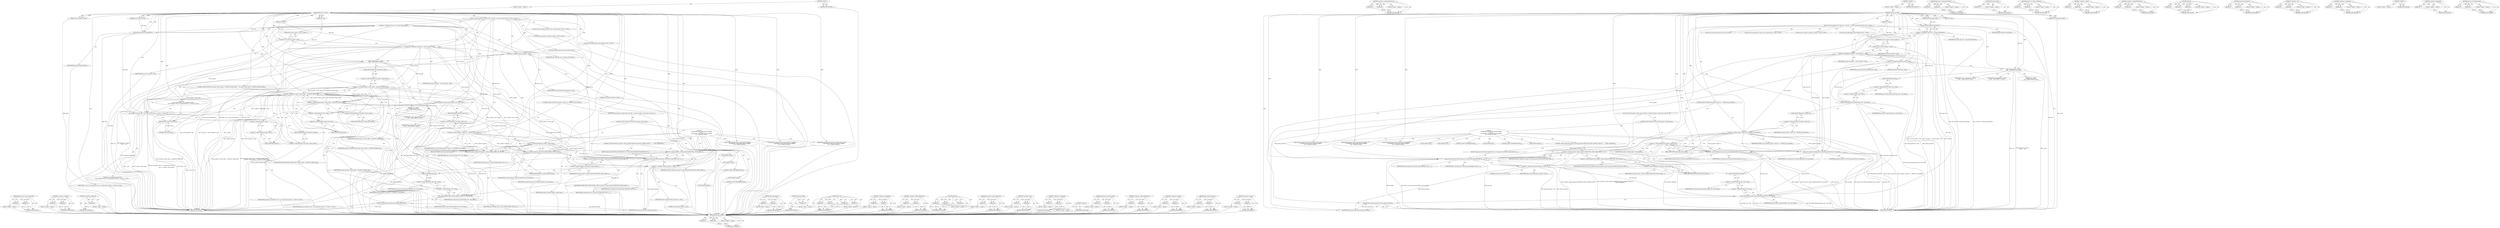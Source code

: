 digraph "&lt;operator&gt;.equals" {
vulnerable_143 [label=<(METHOD,spin_lock_irqsave)>];
vulnerable_144 [label=<(PARAM,p1)>];
vulnerable_145 [label=<(PARAM,p2)>];
vulnerable_146 [label=<(BLOCK,&lt;empty&gt;,&lt;empty&gt;)>];
vulnerable_147 [label=<(METHOD_RETURN,ANY)>];
vulnerable_167 [label=<(METHOD,&lt;operator&gt;.indirectIndexAccess)>];
vulnerable_168 [label=<(PARAM,p1)>];
vulnerable_169 [label=<(PARAM,p2)>];
vulnerable_170 [label=<(BLOCK,&lt;empty&gt;,&lt;empty&gt;)>];
vulnerable_171 [label=<(METHOD_RETURN,ANY)>];
vulnerable_6 [label=<(METHOD,&lt;global&gt;)<SUB>1</SUB>>];
vulnerable_7 [label=<(BLOCK,&lt;empty&gt;,&lt;empty&gt;)<SUB>1</SUB>>];
vulnerable_8 [label=<(METHOD,logi_dj_raw_event)<SUB>1</SUB>>];
vulnerable_9 [label=<(PARAM,struct hid_device *hdev)<SUB>1</SUB>>];
vulnerable_10 [label=<(PARAM,struct hid_report *report)<SUB>2</SUB>>];
vulnerable_11 [label=<(PARAM,u8 *data)<SUB>2</SUB>>];
vulnerable_12 [label=<(PARAM,int size)<SUB>3</SUB>>];
vulnerable_13 [label=<(BLOCK,{
	struct dj_receiver_dev *djrcv_dev = hid_get_...,{
	struct dj_receiver_dev *djrcv_dev = hid_get_...)<SUB>4</SUB>>];
vulnerable_14 [label="<(LOCAL,struct dj_receiver_dev* djrcv_dev: dj_receiver_dev*)<SUB>5</SUB>>"];
vulnerable_15 [label=<(&lt;operator&gt;.assignment,*djrcv_dev = hid_get_drvdata(hdev))<SUB>5</SUB>>];
vulnerable_16 [label=<(IDENTIFIER,djrcv_dev,*djrcv_dev = hid_get_drvdata(hdev))<SUB>5</SUB>>];
vulnerable_17 [label=<(hid_get_drvdata,hid_get_drvdata(hdev))<SUB>5</SUB>>];
vulnerable_18 [label=<(IDENTIFIER,hdev,hid_get_drvdata(hdev))<SUB>5</SUB>>];
vulnerable_19 [label="<(LOCAL,struct dj_report* dj_report: dj_report*)<SUB>6</SUB>>"];
vulnerable_20 [label=<(&lt;operator&gt;.assignment,*dj_report = (struct dj_report *) data)<SUB>6</SUB>>];
vulnerable_21 [label=<(IDENTIFIER,dj_report,*dj_report = (struct dj_report *) data)<SUB>6</SUB>>];
vulnerable_22 [label=<(&lt;operator&gt;.cast,(struct dj_report *) data)<SUB>6</SUB>>];
vulnerable_23 [label=<(UNKNOWN,struct dj_report *,struct dj_report *)<SUB>6</SUB>>];
vulnerable_24 [label=<(IDENTIFIER,data,(struct dj_report *) data)<SUB>6</SUB>>];
vulnerable_25 [label="<(LOCAL,long unsigned flags: long unsigned)<SUB>7</SUB>>"];
vulnerable_26 [label="<(LOCAL,bool report_processed: bool)<SUB>8</SUB>>"];
vulnerable_27 [label=<(&lt;operator&gt;.assignment,report_processed = false)<SUB>8</SUB>>];
vulnerable_28 [label=<(IDENTIFIER,report_processed,report_processed = false)<SUB>8</SUB>>];
vulnerable_29 [label=<(LITERAL,false,report_processed = false)<SUB>8</SUB>>];
vulnerable_30 [label="<(dbg_hid,dbg_hid(&quot;%s, size:%d\n&quot;, __func__, size))<SUB>10</SUB>>"];
vulnerable_31 [label="<(LITERAL,&quot;%s, size:%d\n&quot;,dbg_hid(&quot;%s, size:%d\n&quot;, __func__, size))<SUB>10</SUB>>"];
vulnerable_32 [label="<(IDENTIFIER,__func__,dbg_hid(&quot;%s, size:%d\n&quot;, __func__, size))<SUB>10</SUB>>"];
vulnerable_33 [label="<(IDENTIFIER,size,dbg_hid(&quot;%s, size:%d\n&quot;, __func__, size))<SUB>10</SUB>>"];
vulnerable_34 [label=<(spin_lock_irqsave,spin_lock_irqsave(&amp;djrcv_dev-&gt;lock, flags))<SUB>36</SUB>>];
vulnerable_35 [label=<(&lt;operator&gt;.addressOf,&amp;djrcv_dev-&gt;lock)<SUB>36</SUB>>];
vulnerable_36 [label=<(&lt;operator&gt;.indirectFieldAccess,djrcv_dev-&gt;lock)<SUB>36</SUB>>];
vulnerable_37 [label=<(IDENTIFIER,djrcv_dev,spin_lock_irqsave(&amp;djrcv_dev-&gt;lock, flags))<SUB>36</SUB>>];
vulnerable_38 [label=<(FIELD_IDENTIFIER,lock,lock)<SUB>36</SUB>>];
vulnerable_39 [label=<(IDENTIFIER,flags,spin_lock_irqsave(&amp;djrcv_dev-&gt;lock, flags))<SUB>36</SUB>>];
vulnerable_40 [label=<(CONTROL_STRUCTURE,IF,if (dj_report-&gt;report_id == REPORT_ID_DJ_SHORT))<SUB>37</SUB>>];
vulnerable_41 [label=<(&lt;operator&gt;.equals,dj_report-&gt;report_id == REPORT_ID_DJ_SHORT)<SUB>37</SUB>>];
vulnerable_42 [label=<(&lt;operator&gt;.indirectFieldAccess,dj_report-&gt;report_id)<SUB>37</SUB>>];
vulnerable_43 [label=<(IDENTIFIER,dj_report,dj_report-&gt;report_id == REPORT_ID_DJ_SHORT)<SUB>37</SUB>>];
vulnerable_44 [label=<(FIELD_IDENTIFIER,report_id,report_id)<SUB>37</SUB>>];
vulnerable_45 [label=<(IDENTIFIER,REPORT_ID_DJ_SHORT,dj_report-&gt;report_id == REPORT_ID_DJ_SHORT)<SUB>37</SUB>>];
vulnerable_46 [label=<(BLOCK,{
		switch (dj_report-&gt;report_type) {
		case RE...,{
		switch (dj_report-&gt;report_type) {
		case RE...)<SUB>37</SUB>>];
vulnerable_47 [label=<(CONTROL_STRUCTURE,SWITCH,switch(dj_report-&gt;report_type))<SUB>38</SUB>>];
vulnerable_48 [label=<(&lt;operator&gt;.indirectFieldAccess,dj_report-&gt;report_type)<SUB>38</SUB>>];
vulnerable_49 [label=<(IDENTIFIER,dj_report,switch(dj_report-&gt;report_type))<SUB>38</SUB>>];
vulnerable_50 [label=<(FIELD_IDENTIFIER,report_type,report_type)<SUB>38</SUB>>];
vulnerable_51 [label="<(BLOCK,{
		case REPORT_TYPE_NOTIF_DEVICE_PAIRED:
		cas...,{
		case REPORT_TYPE_NOTIF_DEVICE_PAIRED:
		cas...)<SUB>38</SUB>>"];
vulnerable_52 [label=<(JUMP_TARGET,case)<SUB>39</SUB>>];
vulnerable_53 [label="<(IDENTIFIER,REPORT_TYPE_NOTIF_DEVICE_PAIRED,{
		case REPORT_TYPE_NOTIF_DEVICE_PAIRED:
		cas...)<SUB>39</SUB>>"];
vulnerable_54 [label=<(JUMP_TARGET,case)<SUB>40</SUB>>];
vulnerable_55 [label="<(IDENTIFIER,REPORT_TYPE_NOTIF_DEVICE_UNPAIRED,{
		case REPORT_TYPE_NOTIF_DEVICE_PAIRED:
		cas...)<SUB>40</SUB>>"];
vulnerable_56 [label=<(logi_dj_recv_queue_notification,logi_dj_recv_queue_notification(djrcv_dev, dj_r...)<SUB>41</SUB>>];
vulnerable_57 [label=<(IDENTIFIER,djrcv_dev,logi_dj_recv_queue_notification(djrcv_dev, dj_r...)<SUB>41</SUB>>];
vulnerable_58 [label=<(IDENTIFIER,dj_report,logi_dj_recv_queue_notification(djrcv_dev, dj_r...)<SUB>41</SUB>>];
vulnerable_59 [label=<(CONTROL_STRUCTURE,BREAK,break;)<SUB>42</SUB>>];
vulnerable_60 [label=<(JUMP_TARGET,case)<SUB>43</SUB>>];
vulnerable_61 [label="<(IDENTIFIER,REPORT_TYPE_NOTIF_CONNECTION_STATUS,{
		case REPORT_TYPE_NOTIF_DEVICE_PAIRED:
		cas...)<SUB>43</SUB>>"];
vulnerable_62 [label=<(CONTROL_STRUCTURE,IF,if (dj_report-&gt;report_params[CONNECTION_STATUS_PARAM_STATUS] ==
			    STATUS_LINKLOSS))<SUB>44</SUB>>];
vulnerable_63 [label=<(&lt;operator&gt;.equals,dj_report-&gt;report_params[CONNECTION_STATUS_PARA...)<SUB>44</SUB>>];
vulnerable_64 [label=<(&lt;operator&gt;.indirectIndexAccess,dj_report-&gt;report_params[CONNECTION_STATUS_PARA...)<SUB>44</SUB>>];
vulnerable_65 [label=<(&lt;operator&gt;.indirectFieldAccess,dj_report-&gt;report_params)<SUB>44</SUB>>];
vulnerable_66 [label=<(IDENTIFIER,dj_report,dj_report-&gt;report_params[CONNECTION_STATUS_PARA...)<SUB>44</SUB>>];
vulnerable_67 [label=<(FIELD_IDENTIFIER,report_params,report_params)<SUB>44</SUB>>];
vulnerable_68 [label=<(IDENTIFIER,CONNECTION_STATUS_PARAM_STATUS,dj_report-&gt;report_params[CONNECTION_STATUS_PARA...)<SUB>44</SUB>>];
vulnerable_69 [label=<(IDENTIFIER,STATUS_LINKLOSS,dj_report-&gt;report_params[CONNECTION_STATUS_PARA...)<SUB>45</SUB>>];
vulnerable_70 [label=<(BLOCK,{
				logi_dj_recv_forward_null_report(djrcv_de...,{
				logi_dj_recv_forward_null_report(djrcv_de...)<SUB>45</SUB>>];
vulnerable_71 [label=<(logi_dj_recv_forward_null_report,logi_dj_recv_forward_null_report(djrcv_dev, dj_...)<SUB>46</SUB>>];
vulnerable_72 [label=<(IDENTIFIER,djrcv_dev,logi_dj_recv_forward_null_report(djrcv_dev, dj_...)<SUB>46</SUB>>];
vulnerable_73 [label=<(IDENTIFIER,dj_report,logi_dj_recv_forward_null_report(djrcv_dev, dj_...)<SUB>46</SUB>>];
vulnerable_74 [label=<(CONTROL_STRUCTURE,BREAK,break;)<SUB>48</SUB>>];
vulnerable_75 [label=<(JUMP_TARGET,default)<SUB>49</SUB>>];
vulnerable_76 [label=<(logi_dj_recv_forward_report,logi_dj_recv_forward_report(djrcv_dev, dj_report))<SUB>50</SUB>>];
vulnerable_77 [label=<(IDENTIFIER,djrcv_dev,logi_dj_recv_forward_report(djrcv_dev, dj_report))<SUB>50</SUB>>];
vulnerable_78 [label=<(IDENTIFIER,dj_report,logi_dj_recv_forward_report(djrcv_dev, dj_report))<SUB>50</SUB>>];
vulnerable_79 [label=<(&lt;operator&gt;.assignment,report_processed = true)<SUB>52</SUB>>];
vulnerable_80 [label=<(IDENTIFIER,report_processed,report_processed = true)<SUB>52</SUB>>];
vulnerable_81 [label=<(LITERAL,true,report_processed = true)<SUB>52</SUB>>];
vulnerable_82 [label=<(spin_unlock_irqrestore,spin_unlock_irqrestore(&amp;djrcv_dev-&gt;lock, flags))<SUB>54</SUB>>];
vulnerable_83 [label=<(&lt;operator&gt;.addressOf,&amp;djrcv_dev-&gt;lock)<SUB>54</SUB>>];
vulnerable_84 [label=<(&lt;operator&gt;.indirectFieldAccess,djrcv_dev-&gt;lock)<SUB>54</SUB>>];
vulnerable_85 [label=<(IDENTIFIER,djrcv_dev,spin_unlock_irqrestore(&amp;djrcv_dev-&gt;lock, flags))<SUB>54</SUB>>];
vulnerable_86 [label=<(FIELD_IDENTIFIER,lock,lock)<SUB>54</SUB>>];
vulnerable_87 [label=<(IDENTIFIER,flags,spin_unlock_irqrestore(&amp;djrcv_dev-&gt;lock, flags))<SUB>54</SUB>>];
vulnerable_88 [label=<(RETURN,return report_processed;,return report_processed;)<SUB>56</SUB>>];
vulnerable_89 [label=<(IDENTIFIER,report_processed,return report_processed;)<SUB>56</SUB>>];
vulnerable_90 [label=<(METHOD_RETURN,int)<SUB>1</SUB>>];
vulnerable_92 [label=<(METHOD_RETURN,ANY)<SUB>1</SUB>>];
vulnerable_172 [label=<(METHOD,logi_dj_recv_forward_null_report)>];
vulnerable_173 [label=<(PARAM,p1)>];
vulnerable_174 [label=<(PARAM,p2)>];
vulnerable_175 [label=<(BLOCK,&lt;empty&gt;,&lt;empty&gt;)>];
vulnerable_176 [label=<(METHOD_RETURN,ANY)>];
vulnerable_128 [label=<(METHOD,hid_get_drvdata)>];
vulnerable_129 [label=<(PARAM,p1)>];
vulnerable_130 [label=<(BLOCK,&lt;empty&gt;,&lt;empty&gt;)>];
vulnerable_131 [label=<(METHOD_RETURN,ANY)>];
vulnerable_162 [label=<(METHOD,logi_dj_recv_queue_notification)>];
vulnerable_163 [label=<(PARAM,p1)>];
vulnerable_164 [label=<(PARAM,p2)>];
vulnerable_165 [label=<(BLOCK,&lt;empty&gt;,&lt;empty&gt;)>];
vulnerable_166 [label=<(METHOD_RETURN,ANY)>];
vulnerable_157 [label=<(METHOD,&lt;operator&gt;.equals)>];
vulnerable_158 [label=<(PARAM,p1)>];
vulnerable_159 [label=<(PARAM,p2)>];
vulnerable_160 [label=<(BLOCK,&lt;empty&gt;,&lt;empty&gt;)>];
vulnerable_161 [label=<(METHOD_RETURN,ANY)>];
vulnerable_152 [label=<(METHOD,&lt;operator&gt;.indirectFieldAccess)>];
vulnerable_153 [label=<(PARAM,p1)>];
vulnerable_154 [label=<(PARAM,p2)>];
vulnerable_155 [label=<(BLOCK,&lt;empty&gt;,&lt;empty&gt;)>];
vulnerable_156 [label=<(METHOD_RETURN,ANY)>];
vulnerable_137 [label=<(METHOD,dbg_hid)>];
vulnerable_138 [label=<(PARAM,p1)>];
vulnerable_139 [label=<(PARAM,p2)>];
vulnerable_140 [label=<(PARAM,p3)>];
vulnerable_141 [label=<(BLOCK,&lt;empty&gt;,&lt;empty&gt;)>];
vulnerable_142 [label=<(METHOD_RETURN,ANY)>];
vulnerable_182 [label=<(METHOD,spin_unlock_irqrestore)>];
vulnerable_183 [label=<(PARAM,p1)>];
vulnerable_184 [label=<(PARAM,p2)>];
vulnerable_185 [label=<(BLOCK,&lt;empty&gt;,&lt;empty&gt;)>];
vulnerable_186 [label=<(METHOD_RETURN,ANY)>];
vulnerable_132 [label=<(METHOD,&lt;operator&gt;.cast)>];
vulnerable_133 [label=<(PARAM,p1)>];
vulnerable_134 [label=<(PARAM,p2)>];
vulnerable_135 [label=<(BLOCK,&lt;empty&gt;,&lt;empty&gt;)>];
vulnerable_136 [label=<(METHOD_RETURN,ANY)>];
vulnerable_123 [label=<(METHOD,&lt;operator&gt;.assignment)>];
vulnerable_124 [label=<(PARAM,p1)>];
vulnerable_125 [label=<(PARAM,p2)>];
vulnerable_126 [label=<(BLOCK,&lt;empty&gt;,&lt;empty&gt;)>];
vulnerable_127 [label=<(METHOD_RETURN,ANY)>];
vulnerable_117 [label=<(METHOD,&lt;global&gt;)<SUB>1</SUB>>];
vulnerable_118 [label=<(BLOCK,&lt;empty&gt;,&lt;empty&gt;)>];
vulnerable_119 [label=<(METHOD_RETURN,ANY)>];
vulnerable_148 [label=<(METHOD,&lt;operator&gt;.addressOf)>];
vulnerable_149 [label=<(PARAM,p1)>];
vulnerable_150 [label=<(BLOCK,&lt;empty&gt;,&lt;empty&gt;)>];
vulnerable_151 [label=<(METHOD_RETURN,ANY)>];
vulnerable_177 [label=<(METHOD,logi_dj_recv_forward_report)>];
vulnerable_178 [label=<(PARAM,p1)>];
vulnerable_179 [label=<(PARAM,p2)>];
vulnerable_180 [label=<(BLOCK,&lt;empty&gt;,&lt;empty&gt;)>];
vulnerable_181 [label=<(METHOD_RETURN,ANY)>];
fixed_221 [label=<(METHOD,logi_dj_recv_forward_null_report)>];
fixed_222 [label=<(PARAM,p1)>];
fixed_223 [label=<(PARAM,p2)>];
fixed_224 [label=<(BLOCK,&lt;empty&gt;,&lt;empty&gt;)>];
fixed_225 [label=<(METHOD_RETURN,ANY)>];
fixed_170 [label=<(METHOD,&lt;operator&gt;.logicalOr)>];
fixed_171 [label=<(PARAM,p1)>];
fixed_172 [label=<(PARAM,p2)>];
fixed_173 [label=<(BLOCK,&lt;empty&gt;,&lt;empty&gt;)>];
fixed_174 [label=<(METHOD_RETURN,ANY)>];
fixed_197 [label=<(METHOD,&lt;operator&gt;.addressOf)>];
fixed_198 [label=<(PARAM,p1)>];
fixed_199 [label=<(BLOCK,&lt;empty&gt;,&lt;empty&gt;)>];
fixed_200 [label=<(METHOD_RETURN,ANY)>];
fixed_6 [label=<(METHOD,&lt;global&gt;)<SUB>1</SUB>>];
fixed_7 [label=<(BLOCK,&lt;empty&gt;,&lt;empty&gt;)<SUB>1</SUB>>];
fixed_8 [label=<(METHOD,logi_dj_raw_event)<SUB>1</SUB>>];
fixed_9 [label=<(PARAM,struct hid_device *hdev)<SUB>1</SUB>>];
fixed_10 [label=<(PARAM,struct hid_report *report)<SUB>2</SUB>>];
fixed_11 [label=<(PARAM,u8 *data)<SUB>2</SUB>>];
fixed_12 [label=<(PARAM,int size)<SUB>3</SUB>>];
fixed_13 [label=<(BLOCK,{
	struct dj_receiver_dev *djrcv_dev = hid_get_...,{
	struct dj_receiver_dev *djrcv_dev = hid_get_...)<SUB>4</SUB>>];
fixed_14 [label="<(LOCAL,struct dj_receiver_dev* djrcv_dev: dj_receiver_dev*)<SUB>5</SUB>>"];
fixed_15 [label=<(&lt;operator&gt;.assignment,*djrcv_dev = hid_get_drvdata(hdev))<SUB>5</SUB>>];
fixed_16 [label=<(IDENTIFIER,djrcv_dev,*djrcv_dev = hid_get_drvdata(hdev))<SUB>5</SUB>>];
fixed_17 [label=<(hid_get_drvdata,hid_get_drvdata(hdev))<SUB>5</SUB>>];
fixed_18 [label=<(IDENTIFIER,hdev,hid_get_drvdata(hdev))<SUB>5</SUB>>];
fixed_19 [label="<(LOCAL,struct dj_report* dj_report: dj_report*)<SUB>6</SUB>>"];
fixed_20 [label=<(&lt;operator&gt;.assignment,*dj_report = (struct dj_report *) data)<SUB>6</SUB>>];
fixed_21 [label=<(IDENTIFIER,dj_report,*dj_report = (struct dj_report *) data)<SUB>6</SUB>>];
fixed_22 [label=<(&lt;operator&gt;.cast,(struct dj_report *) data)<SUB>6</SUB>>];
fixed_23 [label=<(UNKNOWN,struct dj_report *,struct dj_report *)<SUB>6</SUB>>];
fixed_24 [label=<(IDENTIFIER,data,(struct dj_report *) data)<SUB>6</SUB>>];
fixed_25 [label="<(LOCAL,long unsigned flags: long unsigned)<SUB>7</SUB>>"];
fixed_26 [label="<(LOCAL,bool report_processed: bool)<SUB>8</SUB>>"];
fixed_27 [label=<(&lt;operator&gt;.assignment,report_processed = false)<SUB>8</SUB>>];
fixed_28 [label=<(IDENTIFIER,report_processed,report_processed = false)<SUB>8</SUB>>];
fixed_29 [label=<(LITERAL,false,report_processed = false)<SUB>8</SUB>>];
fixed_30 [label="<(dbg_hid,dbg_hid(&quot;%s, size:%d\n&quot;, __func__, size))<SUB>10</SUB>>"];
fixed_31 [label="<(LITERAL,&quot;%s, size:%d\n&quot;,dbg_hid(&quot;%s, size:%d\n&quot;, __func__, size))<SUB>10</SUB>>"];
fixed_32 [label="<(IDENTIFIER,__func__,dbg_hid(&quot;%s, size:%d\n&quot;, __func__, size))<SUB>10</SUB>>"];
fixed_33 [label="<(IDENTIFIER,size,dbg_hid(&quot;%s, size:%d\n&quot;, __func__, size))<SUB>10</SUB>>"];
fixed_34 [label=<(CONTROL_STRUCTURE,IF,if ((dj_report-&gt;device_index &lt; DJ_DEVICE_INDEX_MIN) ||
	    (dj_report-&gt;device_index &gt; DJ_DEVICE_INDEX_MAX)))<SUB>35</SUB>>];
fixed_35 [label=<(&lt;operator&gt;.logicalOr,(dj_report-&gt;device_index &lt; DJ_DEVICE_INDEX_MIN)...)<SUB>35</SUB>>];
fixed_36 [label=<(&lt;operator&gt;.lessThan,dj_report-&gt;device_index &lt; DJ_DEVICE_INDEX_MIN)<SUB>35</SUB>>];
fixed_37 [label=<(&lt;operator&gt;.indirectFieldAccess,dj_report-&gt;device_index)<SUB>35</SUB>>];
fixed_38 [label=<(IDENTIFIER,dj_report,dj_report-&gt;device_index &lt; DJ_DEVICE_INDEX_MIN)<SUB>35</SUB>>];
fixed_39 [label=<(FIELD_IDENTIFIER,device_index,device_index)<SUB>35</SUB>>];
fixed_40 [label=<(IDENTIFIER,DJ_DEVICE_INDEX_MIN,dj_report-&gt;device_index &lt; DJ_DEVICE_INDEX_MIN)<SUB>35</SUB>>];
fixed_41 [label=<(&lt;operator&gt;.greaterThan,dj_report-&gt;device_index &gt; DJ_DEVICE_INDEX_MAX)<SUB>36</SUB>>];
fixed_42 [label=<(&lt;operator&gt;.indirectFieldAccess,dj_report-&gt;device_index)<SUB>36</SUB>>];
fixed_43 [label=<(IDENTIFIER,dj_report,dj_report-&gt;device_index &gt; DJ_DEVICE_INDEX_MAX)<SUB>36</SUB>>];
fixed_44 [label=<(FIELD_IDENTIFIER,device_index,device_index)<SUB>36</SUB>>];
fixed_45 [label=<(IDENTIFIER,DJ_DEVICE_INDEX_MAX,dj_report-&gt;device_index &gt; DJ_DEVICE_INDEX_MAX)<SUB>36</SUB>>];
fixed_46 [label="<(BLOCK,{
		dev_err(&amp;hdev-&gt;dev, &quot;%s: invalid device ind...,{
		dev_err(&amp;hdev-&gt;dev, &quot;%s: invalid device ind...)<SUB>36</SUB>>"];
fixed_47 [label="<(dev_err,dev_err(&amp;hdev-&gt;dev, &quot;%s: invalid device index:%...)<SUB>37</SUB>>"];
fixed_48 [label=<(&lt;operator&gt;.addressOf,&amp;hdev-&gt;dev)<SUB>37</SUB>>];
fixed_49 [label=<(&lt;operator&gt;.indirectFieldAccess,hdev-&gt;dev)<SUB>37</SUB>>];
fixed_50 [label="<(IDENTIFIER,hdev,dev_err(&amp;hdev-&gt;dev, &quot;%s: invalid device index:%...)<SUB>37</SUB>>"];
fixed_51 [label=<(FIELD_IDENTIFIER,dev,dev)<SUB>37</SUB>>];
fixed_52 [label="<(LITERAL,&quot;%s: invalid device index:%d\n&quot;,dev_err(&amp;hdev-&gt;dev, &quot;%s: invalid device index:%...)<SUB>37</SUB>>"];
fixed_53 [label="<(IDENTIFIER,__func__,dev_err(&amp;hdev-&gt;dev, &quot;%s: invalid device index:%...)<SUB>38</SUB>>"];
fixed_54 [label=<(&lt;operator&gt;.indirectFieldAccess,dj_report-&gt;device_index)<SUB>38</SUB>>];
fixed_55 [label="<(IDENTIFIER,dj_report,dev_err(&amp;hdev-&gt;dev, &quot;%s: invalid device index:%...)<SUB>38</SUB>>"];
fixed_56 [label=<(FIELD_IDENTIFIER,device_index,device_index)<SUB>38</SUB>>];
fixed_57 [label=<(RETURN,return false;,return false;)<SUB>39</SUB>>];
fixed_58 [label=<(LITERAL,false,return false;)<SUB>39</SUB>>];
fixed_59 [label=<(spin_lock_irqsave,spin_lock_irqsave(&amp;djrcv_dev-&gt;lock, flags))<SUB>42</SUB>>];
fixed_60 [label=<(&lt;operator&gt;.addressOf,&amp;djrcv_dev-&gt;lock)<SUB>42</SUB>>];
fixed_61 [label=<(&lt;operator&gt;.indirectFieldAccess,djrcv_dev-&gt;lock)<SUB>42</SUB>>];
fixed_62 [label=<(IDENTIFIER,djrcv_dev,spin_lock_irqsave(&amp;djrcv_dev-&gt;lock, flags))<SUB>42</SUB>>];
fixed_63 [label=<(FIELD_IDENTIFIER,lock,lock)<SUB>42</SUB>>];
fixed_64 [label=<(IDENTIFIER,flags,spin_lock_irqsave(&amp;djrcv_dev-&gt;lock, flags))<SUB>42</SUB>>];
fixed_65 [label=<(CONTROL_STRUCTURE,IF,if (dj_report-&gt;report_id == REPORT_ID_DJ_SHORT))<SUB>43</SUB>>];
fixed_66 [label=<(&lt;operator&gt;.equals,dj_report-&gt;report_id == REPORT_ID_DJ_SHORT)<SUB>43</SUB>>];
fixed_67 [label=<(&lt;operator&gt;.indirectFieldAccess,dj_report-&gt;report_id)<SUB>43</SUB>>];
fixed_68 [label=<(IDENTIFIER,dj_report,dj_report-&gt;report_id == REPORT_ID_DJ_SHORT)<SUB>43</SUB>>];
fixed_69 [label=<(FIELD_IDENTIFIER,report_id,report_id)<SUB>43</SUB>>];
fixed_70 [label=<(IDENTIFIER,REPORT_ID_DJ_SHORT,dj_report-&gt;report_id == REPORT_ID_DJ_SHORT)<SUB>43</SUB>>];
fixed_71 [label=<(BLOCK,{
		switch (dj_report-&gt;report_type) {
		case RE...,{
		switch (dj_report-&gt;report_type) {
		case RE...)<SUB>43</SUB>>];
fixed_72 [label=<(CONTROL_STRUCTURE,SWITCH,switch(dj_report-&gt;report_type))<SUB>44</SUB>>];
fixed_73 [label=<(&lt;operator&gt;.indirectFieldAccess,dj_report-&gt;report_type)<SUB>44</SUB>>];
fixed_74 [label=<(IDENTIFIER,dj_report,switch(dj_report-&gt;report_type))<SUB>44</SUB>>];
fixed_75 [label=<(FIELD_IDENTIFIER,report_type,report_type)<SUB>44</SUB>>];
fixed_76 [label="<(BLOCK,{
		case REPORT_TYPE_NOTIF_DEVICE_PAIRED:
		cas...,{
		case REPORT_TYPE_NOTIF_DEVICE_PAIRED:
		cas...)<SUB>44</SUB>>"];
fixed_77 [label=<(JUMP_TARGET,case)<SUB>45</SUB>>];
fixed_78 [label="<(IDENTIFIER,REPORT_TYPE_NOTIF_DEVICE_PAIRED,{
		case REPORT_TYPE_NOTIF_DEVICE_PAIRED:
		cas...)<SUB>45</SUB>>"];
fixed_79 [label=<(JUMP_TARGET,case)<SUB>46</SUB>>];
fixed_80 [label="<(IDENTIFIER,REPORT_TYPE_NOTIF_DEVICE_UNPAIRED,{
		case REPORT_TYPE_NOTIF_DEVICE_PAIRED:
		cas...)<SUB>46</SUB>>"];
fixed_81 [label=<(logi_dj_recv_queue_notification,logi_dj_recv_queue_notification(djrcv_dev, dj_r...)<SUB>47</SUB>>];
fixed_82 [label=<(IDENTIFIER,djrcv_dev,logi_dj_recv_queue_notification(djrcv_dev, dj_r...)<SUB>47</SUB>>];
fixed_83 [label=<(IDENTIFIER,dj_report,logi_dj_recv_queue_notification(djrcv_dev, dj_r...)<SUB>47</SUB>>];
fixed_84 [label=<(CONTROL_STRUCTURE,BREAK,break;)<SUB>48</SUB>>];
fixed_85 [label=<(JUMP_TARGET,case)<SUB>49</SUB>>];
fixed_86 [label="<(IDENTIFIER,REPORT_TYPE_NOTIF_CONNECTION_STATUS,{
		case REPORT_TYPE_NOTIF_DEVICE_PAIRED:
		cas...)<SUB>49</SUB>>"];
fixed_87 [label=<(CONTROL_STRUCTURE,IF,if (dj_report-&gt;report_params[CONNECTION_STATUS_PARAM_STATUS] ==
			    STATUS_LINKLOSS))<SUB>50</SUB>>];
fixed_88 [label=<(&lt;operator&gt;.equals,dj_report-&gt;report_params[CONNECTION_STATUS_PARA...)<SUB>50</SUB>>];
fixed_89 [label=<(&lt;operator&gt;.indirectIndexAccess,dj_report-&gt;report_params[CONNECTION_STATUS_PARA...)<SUB>50</SUB>>];
fixed_90 [label=<(&lt;operator&gt;.indirectFieldAccess,dj_report-&gt;report_params)<SUB>50</SUB>>];
fixed_91 [label=<(IDENTIFIER,dj_report,dj_report-&gt;report_params[CONNECTION_STATUS_PARA...)<SUB>50</SUB>>];
fixed_92 [label=<(FIELD_IDENTIFIER,report_params,report_params)<SUB>50</SUB>>];
fixed_93 [label=<(IDENTIFIER,CONNECTION_STATUS_PARAM_STATUS,dj_report-&gt;report_params[CONNECTION_STATUS_PARA...)<SUB>50</SUB>>];
fixed_94 [label=<(IDENTIFIER,STATUS_LINKLOSS,dj_report-&gt;report_params[CONNECTION_STATUS_PARA...)<SUB>51</SUB>>];
fixed_95 [label=<(BLOCK,{
				logi_dj_recv_forward_null_report(djrcv_de...,{
				logi_dj_recv_forward_null_report(djrcv_de...)<SUB>51</SUB>>];
fixed_96 [label=<(logi_dj_recv_forward_null_report,logi_dj_recv_forward_null_report(djrcv_dev, dj_...)<SUB>52</SUB>>];
fixed_97 [label=<(IDENTIFIER,djrcv_dev,logi_dj_recv_forward_null_report(djrcv_dev, dj_...)<SUB>52</SUB>>];
fixed_98 [label=<(IDENTIFIER,dj_report,logi_dj_recv_forward_null_report(djrcv_dev, dj_...)<SUB>52</SUB>>];
fixed_99 [label=<(CONTROL_STRUCTURE,BREAK,break;)<SUB>54</SUB>>];
fixed_100 [label=<(JUMP_TARGET,default)<SUB>55</SUB>>];
fixed_101 [label=<(logi_dj_recv_forward_report,logi_dj_recv_forward_report(djrcv_dev, dj_report))<SUB>56</SUB>>];
fixed_102 [label=<(IDENTIFIER,djrcv_dev,logi_dj_recv_forward_report(djrcv_dev, dj_report))<SUB>56</SUB>>];
fixed_103 [label=<(IDENTIFIER,dj_report,logi_dj_recv_forward_report(djrcv_dev, dj_report))<SUB>56</SUB>>];
fixed_104 [label=<(&lt;operator&gt;.assignment,report_processed = true)<SUB>58</SUB>>];
fixed_105 [label=<(IDENTIFIER,report_processed,report_processed = true)<SUB>58</SUB>>];
fixed_106 [label=<(LITERAL,true,report_processed = true)<SUB>58</SUB>>];
fixed_107 [label=<(spin_unlock_irqrestore,spin_unlock_irqrestore(&amp;djrcv_dev-&gt;lock, flags))<SUB>60</SUB>>];
fixed_108 [label=<(&lt;operator&gt;.addressOf,&amp;djrcv_dev-&gt;lock)<SUB>60</SUB>>];
fixed_109 [label=<(&lt;operator&gt;.indirectFieldAccess,djrcv_dev-&gt;lock)<SUB>60</SUB>>];
fixed_110 [label=<(IDENTIFIER,djrcv_dev,spin_unlock_irqrestore(&amp;djrcv_dev-&gt;lock, flags))<SUB>60</SUB>>];
fixed_111 [label=<(FIELD_IDENTIFIER,lock,lock)<SUB>60</SUB>>];
fixed_112 [label=<(IDENTIFIER,flags,spin_unlock_irqrestore(&amp;djrcv_dev-&gt;lock, flags))<SUB>60</SUB>>];
fixed_113 [label=<(RETURN,return report_processed;,return report_processed;)<SUB>62</SUB>>];
fixed_114 [label=<(IDENTIFIER,report_processed,return report_processed;)<SUB>62</SUB>>];
fixed_115 [label=<(METHOD_RETURN,int)<SUB>1</SUB>>];
fixed_117 [label=<(METHOD_RETURN,ANY)<SUB>1</SUB>>];
fixed_201 [label=<(METHOD,spin_lock_irqsave)>];
fixed_202 [label=<(PARAM,p1)>];
fixed_203 [label=<(PARAM,p2)>];
fixed_204 [label=<(BLOCK,&lt;empty&gt;,&lt;empty&gt;)>];
fixed_205 [label=<(METHOD_RETURN,ANY)>];
fixed_155 [label=<(METHOD,hid_get_drvdata)>];
fixed_156 [label=<(PARAM,p1)>];
fixed_157 [label=<(BLOCK,&lt;empty&gt;,&lt;empty&gt;)>];
fixed_158 [label=<(METHOD_RETURN,ANY)>];
fixed_190 [label=<(METHOD,dev_err)>];
fixed_191 [label=<(PARAM,p1)>];
fixed_192 [label=<(PARAM,p2)>];
fixed_193 [label=<(PARAM,p3)>];
fixed_194 [label=<(PARAM,p4)>];
fixed_195 [label=<(BLOCK,&lt;empty&gt;,&lt;empty&gt;)>];
fixed_196 [label=<(METHOD_RETURN,ANY)>];
fixed_185 [label=<(METHOD,&lt;operator&gt;.greaterThan)>];
fixed_186 [label=<(PARAM,p1)>];
fixed_187 [label=<(PARAM,p2)>];
fixed_188 [label=<(BLOCK,&lt;empty&gt;,&lt;empty&gt;)>];
fixed_189 [label=<(METHOD_RETURN,ANY)>];
fixed_180 [label=<(METHOD,&lt;operator&gt;.indirectFieldAccess)>];
fixed_181 [label=<(PARAM,p1)>];
fixed_182 [label=<(PARAM,p2)>];
fixed_183 [label=<(BLOCK,&lt;empty&gt;,&lt;empty&gt;)>];
fixed_184 [label=<(METHOD_RETURN,ANY)>];
fixed_164 [label=<(METHOD,dbg_hid)>];
fixed_165 [label=<(PARAM,p1)>];
fixed_166 [label=<(PARAM,p2)>];
fixed_167 [label=<(PARAM,p3)>];
fixed_168 [label=<(BLOCK,&lt;empty&gt;,&lt;empty&gt;)>];
fixed_169 [label=<(METHOD_RETURN,ANY)>];
fixed_211 [label=<(METHOD,logi_dj_recv_queue_notification)>];
fixed_212 [label=<(PARAM,p1)>];
fixed_213 [label=<(PARAM,p2)>];
fixed_214 [label=<(BLOCK,&lt;empty&gt;,&lt;empty&gt;)>];
fixed_215 [label=<(METHOD_RETURN,ANY)>];
fixed_159 [label=<(METHOD,&lt;operator&gt;.cast)>];
fixed_160 [label=<(PARAM,p1)>];
fixed_161 [label=<(PARAM,p2)>];
fixed_162 [label=<(BLOCK,&lt;empty&gt;,&lt;empty&gt;)>];
fixed_163 [label=<(METHOD_RETURN,ANY)>];
fixed_150 [label=<(METHOD,&lt;operator&gt;.assignment)>];
fixed_151 [label=<(PARAM,p1)>];
fixed_152 [label=<(PARAM,p2)>];
fixed_153 [label=<(BLOCK,&lt;empty&gt;,&lt;empty&gt;)>];
fixed_154 [label=<(METHOD_RETURN,ANY)>];
fixed_144 [label=<(METHOD,&lt;global&gt;)<SUB>1</SUB>>];
fixed_145 [label=<(BLOCK,&lt;empty&gt;,&lt;empty&gt;)>];
fixed_146 [label=<(METHOD_RETURN,ANY)>];
fixed_226 [label=<(METHOD,logi_dj_recv_forward_report)>];
fixed_227 [label=<(PARAM,p1)>];
fixed_228 [label=<(PARAM,p2)>];
fixed_229 [label=<(BLOCK,&lt;empty&gt;,&lt;empty&gt;)>];
fixed_230 [label=<(METHOD_RETURN,ANY)>];
fixed_216 [label=<(METHOD,&lt;operator&gt;.indirectIndexAccess)>];
fixed_217 [label=<(PARAM,p1)>];
fixed_218 [label=<(PARAM,p2)>];
fixed_219 [label=<(BLOCK,&lt;empty&gt;,&lt;empty&gt;)>];
fixed_220 [label=<(METHOD_RETURN,ANY)>];
fixed_175 [label=<(METHOD,&lt;operator&gt;.lessThan)>];
fixed_176 [label=<(PARAM,p1)>];
fixed_177 [label=<(PARAM,p2)>];
fixed_178 [label=<(BLOCK,&lt;empty&gt;,&lt;empty&gt;)>];
fixed_179 [label=<(METHOD_RETURN,ANY)>];
fixed_231 [label=<(METHOD,spin_unlock_irqrestore)>];
fixed_232 [label=<(PARAM,p1)>];
fixed_233 [label=<(PARAM,p2)>];
fixed_234 [label=<(BLOCK,&lt;empty&gt;,&lt;empty&gt;)>];
fixed_235 [label=<(METHOD_RETURN,ANY)>];
fixed_206 [label=<(METHOD,&lt;operator&gt;.equals)>];
fixed_207 [label=<(PARAM,p1)>];
fixed_208 [label=<(PARAM,p2)>];
fixed_209 [label=<(BLOCK,&lt;empty&gt;,&lt;empty&gt;)>];
fixed_210 [label=<(METHOD_RETURN,ANY)>];
vulnerable_143 -> vulnerable_144  [key=0, label="AST: "];
vulnerable_143 -> vulnerable_144  [key=1, label="DDG: "];
vulnerable_143 -> vulnerable_146  [key=0, label="AST: "];
vulnerable_143 -> vulnerable_145  [key=0, label="AST: "];
vulnerable_143 -> vulnerable_145  [key=1, label="DDG: "];
vulnerable_143 -> vulnerable_147  [key=0, label="AST: "];
vulnerable_143 -> vulnerable_147  [key=1, label="CFG: "];
vulnerable_144 -> vulnerable_147  [key=0, label="DDG: p1"];
vulnerable_145 -> vulnerable_147  [key=0, label="DDG: p2"];
vulnerable_167 -> vulnerable_168  [key=0, label="AST: "];
vulnerable_167 -> vulnerable_168  [key=1, label="DDG: "];
vulnerable_167 -> vulnerable_170  [key=0, label="AST: "];
vulnerable_167 -> vulnerable_169  [key=0, label="AST: "];
vulnerable_167 -> vulnerable_169  [key=1, label="DDG: "];
vulnerable_167 -> vulnerable_171  [key=0, label="AST: "];
vulnerable_167 -> vulnerable_171  [key=1, label="CFG: "];
vulnerable_168 -> vulnerable_171  [key=0, label="DDG: p1"];
vulnerable_169 -> vulnerable_171  [key=0, label="DDG: p2"];
vulnerable_6 -> vulnerable_7  [key=0, label="AST: "];
vulnerable_6 -> vulnerable_92  [key=0, label="AST: "];
vulnerable_6 -> vulnerable_92  [key=1, label="CFG: "];
vulnerable_7 -> vulnerable_8  [key=0, label="AST: "];
vulnerable_8 -> vulnerable_9  [key=0, label="AST: "];
vulnerable_8 -> vulnerable_9  [key=1, label="DDG: "];
vulnerable_8 -> vulnerable_10  [key=0, label="AST: "];
vulnerable_8 -> vulnerable_10  [key=1, label="DDG: "];
vulnerable_8 -> vulnerable_11  [key=0, label="AST: "];
vulnerable_8 -> vulnerable_11  [key=1, label="DDG: "];
vulnerable_8 -> vulnerable_12  [key=0, label="AST: "];
vulnerable_8 -> vulnerable_12  [key=1, label="DDG: "];
vulnerable_8 -> vulnerable_13  [key=0, label="AST: "];
vulnerable_8 -> vulnerable_90  [key=0, label="AST: "];
vulnerable_8 -> vulnerable_17  [key=0, label="CFG: "];
vulnerable_8 -> vulnerable_17  [key=1, label="DDG: "];
vulnerable_8 -> vulnerable_20  [key=0, label="DDG: "];
vulnerable_8 -> vulnerable_27  [key=0, label="DDG: "];
vulnerable_8 -> vulnerable_30  [key=0, label="DDG: "];
vulnerable_8 -> vulnerable_34  [key=0, label="DDG: "];
vulnerable_8 -> vulnerable_82  [key=0, label="DDG: "];
vulnerable_8 -> vulnerable_89  [key=0, label="DDG: "];
vulnerable_8 -> vulnerable_22  [key=0, label="DDG: "];
vulnerable_8 -> vulnerable_41  [key=0, label="DDG: "];
vulnerable_8 -> vulnerable_79  [key=0, label="DDG: "];
vulnerable_8 -> vulnerable_53  [key=0, label="DDG: "];
vulnerable_8 -> vulnerable_55  [key=0, label="DDG: "];
vulnerable_8 -> vulnerable_61  [key=0, label="DDG: "];
vulnerable_8 -> vulnerable_56  [key=0, label="DDG: "];
vulnerable_8 -> vulnerable_76  [key=0, label="DDG: "];
vulnerable_8 -> vulnerable_63  [key=0, label="DDG: "];
vulnerable_8 -> vulnerable_71  [key=0, label="DDG: "];
vulnerable_9 -> vulnerable_17  [key=0, label="DDG: hdev"];
vulnerable_10 -> vulnerable_90  [key=0, label="DDG: report"];
vulnerable_11 -> vulnerable_20  [key=0, label="DDG: data"];
vulnerable_11 -> vulnerable_22  [key=0, label="DDG: data"];
vulnerable_12 -> vulnerable_30  [key=0, label="DDG: size"];
vulnerable_13 -> vulnerable_14  [key=0, label="AST: "];
vulnerable_13 -> vulnerable_15  [key=0, label="AST: "];
vulnerable_13 -> vulnerable_19  [key=0, label="AST: "];
vulnerable_13 -> vulnerable_20  [key=0, label="AST: "];
vulnerable_13 -> vulnerable_25  [key=0, label="AST: "];
vulnerable_13 -> vulnerable_26  [key=0, label="AST: "];
vulnerable_13 -> vulnerable_27  [key=0, label="AST: "];
vulnerable_13 -> vulnerable_30  [key=0, label="AST: "];
vulnerable_13 -> vulnerable_34  [key=0, label="AST: "];
vulnerable_13 -> vulnerable_40  [key=0, label="AST: "];
vulnerable_13 -> vulnerable_82  [key=0, label="AST: "];
vulnerable_13 -> vulnerable_88  [key=0, label="AST: "];
vulnerable_15 -> vulnerable_16  [key=0, label="AST: "];
vulnerable_15 -> vulnerable_17  [key=0, label="AST: "];
vulnerable_15 -> vulnerable_23  [key=0, label="CFG: "];
vulnerable_15 -> vulnerable_90  [key=0, label="DDG: djrcv_dev"];
vulnerable_15 -> vulnerable_90  [key=1, label="DDG: hid_get_drvdata(hdev)"];
vulnerable_15 -> vulnerable_90  [key=2, label="DDG: *djrcv_dev = hid_get_drvdata(hdev)"];
vulnerable_15 -> vulnerable_34  [key=0, label="DDG: djrcv_dev"];
vulnerable_15 -> vulnerable_82  [key=0, label="DDG: djrcv_dev"];
vulnerable_15 -> vulnerable_56  [key=0, label="DDG: djrcv_dev"];
vulnerable_15 -> vulnerable_76  [key=0, label="DDG: djrcv_dev"];
vulnerable_15 -> vulnerable_71  [key=0, label="DDG: djrcv_dev"];
vulnerable_17 -> vulnerable_18  [key=0, label="AST: "];
vulnerable_17 -> vulnerable_15  [key=0, label="CFG: "];
vulnerable_17 -> vulnerable_15  [key=1, label="DDG: hdev"];
vulnerable_17 -> vulnerable_90  [key=0, label="DDG: hdev"];
vulnerable_20 -> vulnerable_21  [key=0, label="AST: "];
vulnerable_20 -> vulnerable_22  [key=0, label="AST: "];
vulnerable_20 -> vulnerable_27  [key=0, label="CFG: "];
vulnerable_20 -> vulnerable_90  [key=0, label="DDG: dj_report"];
vulnerable_20 -> vulnerable_90  [key=1, label="DDG: (struct dj_report *) data"];
vulnerable_20 -> vulnerable_90  [key=2, label="DDG: *dj_report = (struct dj_report *) data"];
vulnerable_20 -> vulnerable_41  [key=0, label="DDG: dj_report"];
vulnerable_20 -> vulnerable_56  [key=0, label="DDG: dj_report"];
vulnerable_20 -> vulnerable_76  [key=0, label="DDG: dj_report"];
vulnerable_20 -> vulnerable_71  [key=0, label="DDG: dj_report"];
vulnerable_22 -> vulnerable_23  [key=0, label="AST: "];
vulnerable_22 -> vulnerable_24  [key=0, label="AST: "];
vulnerable_22 -> vulnerable_20  [key=0, label="CFG: "];
vulnerable_22 -> vulnerable_90  [key=0, label="DDG: data"];
vulnerable_23 -> vulnerable_22  [key=0, label="CFG: "];
vulnerable_27 -> vulnerable_28  [key=0, label="AST: "];
vulnerable_27 -> vulnerable_29  [key=0, label="AST: "];
vulnerable_27 -> vulnerable_30  [key=0, label="CFG: "];
vulnerable_27 -> vulnerable_90  [key=0, label="DDG: report_processed"];
vulnerable_27 -> vulnerable_90  [key=1, label="DDG: report_processed = false"];
vulnerable_27 -> vulnerable_89  [key=0, label="DDG: report_processed"];
vulnerable_30 -> vulnerable_31  [key=0, label="AST: "];
vulnerable_30 -> vulnerable_32  [key=0, label="AST: "];
vulnerable_30 -> vulnerable_33  [key=0, label="AST: "];
vulnerable_30 -> vulnerable_38  [key=0, label="CFG: "];
vulnerable_30 -> vulnerable_90  [key=0, label="DDG: size"];
vulnerable_30 -> vulnerable_90  [key=1, label="DDG: dbg_hid(&quot;%s, size:%d\n&quot;, __func__, size)"];
vulnerable_30 -> vulnerable_90  [key=2, label="DDG: __func__"];
vulnerable_34 -> vulnerable_35  [key=0, label="AST: "];
vulnerable_34 -> vulnerable_39  [key=0, label="AST: "];
vulnerable_34 -> vulnerable_44  [key=0, label="CFG: "];
vulnerable_34 -> vulnerable_90  [key=0, label="DDG: spin_lock_irqsave(&amp;djrcv_dev-&gt;lock, flags)"];
vulnerable_34 -> vulnerable_82  [key=0, label="DDG: &amp;djrcv_dev-&gt;lock"];
vulnerable_34 -> vulnerable_82  [key=1, label="DDG: flags"];
vulnerable_35 -> vulnerable_36  [key=0, label="AST: "];
vulnerable_35 -> vulnerable_34  [key=0, label="CFG: "];
vulnerable_36 -> vulnerable_37  [key=0, label="AST: "];
vulnerable_36 -> vulnerable_38  [key=0, label="AST: "];
vulnerable_36 -> vulnerable_35  [key=0, label="CFG: "];
vulnerable_38 -> vulnerable_36  [key=0, label="CFG: "];
vulnerable_40 -> vulnerable_41  [key=0, label="AST: "];
vulnerable_40 -> vulnerable_46  [key=0, label="AST: "];
vulnerable_41 -> vulnerable_42  [key=0, label="AST: "];
vulnerable_41 -> vulnerable_45  [key=0, label="AST: "];
vulnerable_41 -> vulnerable_50  [key=0, label="CFG: "];
vulnerable_41 -> vulnerable_50  [key=1, label="CDG: "];
vulnerable_41 -> vulnerable_86  [key=0, label="CFG: "];
vulnerable_41 -> vulnerable_90  [key=0, label="DDG: dj_report-&gt;report_id"];
vulnerable_41 -> vulnerable_90  [key=1, label="DDG: dj_report-&gt;report_id == REPORT_ID_DJ_SHORT"];
vulnerable_41 -> vulnerable_90  [key=2, label="DDG: REPORT_ID_DJ_SHORT"];
vulnerable_41 -> vulnerable_56  [key=0, label="DDG: dj_report-&gt;report_id"];
vulnerable_41 -> vulnerable_76  [key=0, label="DDG: dj_report-&gt;report_id"];
vulnerable_41 -> vulnerable_71  [key=0, label="DDG: dj_report-&gt;report_id"];
vulnerable_41 -> vulnerable_48  [key=0, label="CDG: "];
vulnerable_41 -> vulnerable_79  [key=0, label="CDG: "];
vulnerable_42 -> vulnerable_43  [key=0, label="AST: "];
vulnerable_42 -> vulnerable_44  [key=0, label="AST: "];
vulnerable_42 -> vulnerable_41  [key=0, label="CFG: "];
vulnerable_44 -> vulnerable_42  [key=0, label="CFG: "];
vulnerable_46 -> vulnerable_47  [key=0, label="AST: "];
vulnerable_46 -> vulnerable_79  [key=0, label="AST: "];
vulnerable_47 -> vulnerable_48  [key=0, label="AST: "];
vulnerable_47 -> vulnerable_51  [key=0, label="AST: "];
vulnerable_48 -> vulnerable_49  [key=0, label="AST: "];
vulnerable_48 -> vulnerable_50  [key=0, label="AST: "];
vulnerable_48 -> vulnerable_56  [key=0, label="CFG: "];
vulnerable_48 -> vulnerable_56  [key=1, label="CDG: "];
vulnerable_48 -> vulnerable_67  [key=0, label="CFG: "];
vulnerable_48 -> vulnerable_67  [key=1, label="CDG: "];
vulnerable_48 -> vulnerable_76  [key=0, label="CFG: "];
vulnerable_48 -> vulnerable_76  [key=1, label="CDG: "];
vulnerable_48 -> vulnerable_64  [key=0, label="CDG: "];
vulnerable_48 -> vulnerable_63  [key=0, label="CDG: "];
vulnerable_48 -> vulnerable_65  [key=0, label="CDG: "];
vulnerable_50 -> vulnerable_48  [key=0, label="CFG: "];
vulnerable_51 -> vulnerable_52  [key=0, label="AST: "];
vulnerable_51 -> vulnerable_53  [key=0, label="AST: "];
vulnerable_51 -> vulnerable_54  [key=0, label="AST: "];
vulnerable_51 -> vulnerable_55  [key=0, label="AST: "];
vulnerable_51 -> vulnerable_56  [key=0, label="AST: "];
vulnerable_51 -> vulnerable_59  [key=0, label="AST: "];
vulnerable_51 -> vulnerable_60  [key=0, label="AST: "];
vulnerable_51 -> vulnerable_61  [key=0, label="AST: "];
vulnerable_51 -> vulnerable_62  [key=0, label="AST: "];
vulnerable_51 -> vulnerable_74  [key=0, label="AST: "];
vulnerable_51 -> vulnerable_75  [key=0, label="AST: "];
vulnerable_51 -> vulnerable_76  [key=0, label="AST: "];
vulnerable_56 -> vulnerable_57  [key=0, label="AST: "];
vulnerable_56 -> vulnerable_58  [key=0, label="AST: "];
vulnerable_56 -> vulnerable_79  [key=0, label="CFG: "];
vulnerable_56 -> vulnerable_90  [key=0, label="DDG: djrcv_dev"];
vulnerable_56 -> vulnerable_90  [key=1, label="DDG: dj_report"];
vulnerable_56 -> vulnerable_90  [key=2, label="DDG: logi_dj_recv_queue_notification(djrcv_dev, dj_report)"];
vulnerable_56 -> vulnerable_82  [key=0, label="DDG: djrcv_dev"];
vulnerable_62 -> vulnerable_63  [key=0, label="AST: "];
vulnerable_62 -> vulnerable_70  [key=0, label="AST: "];
vulnerable_63 -> vulnerable_64  [key=0, label="AST: "];
vulnerable_63 -> vulnerable_69  [key=0, label="AST: "];
vulnerable_63 -> vulnerable_71  [key=0, label="CFG: "];
vulnerable_63 -> vulnerable_71  [key=1, label="CDG: "];
vulnerable_63 -> vulnerable_79  [key=0, label="CFG: "];
vulnerable_63 -> vulnerable_90  [key=0, label="DDG: dj_report-&gt;report_params[CONNECTION_STATUS_PARAM_STATUS]"];
vulnerable_63 -> vulnerable_90  [key=1, label="DDG: dj_report-&gt;report_params[CONNECTION_STATUS_PARAM_STATUS] ==
			    STATUS_LINKLOSS"];
vulnerable_63 -> vulnerable_90  [key=2, label="DDG: STATUS_LINKLOSS"];
vulnerable_64 -> vulnerable_65  [key=0, label="AST: "];
vulnerable_64 -> vulnerable_68  [key=0, label="AST: "];
vulnerable_64 -> vulnerable_63  [key=0, label="CFG: "];
vulnerable_65 -> vulnerable_66  [key=0, label="AST: "];
vulnerable_65 -> vulnerable_67  [key=0, label="AST: "];
vulnerable_65 -> vulnerable_64  [key=0, label="CFG: "];
vulnerable_67 -> vulnerable_65  [key=0, label="CFG: "];
vulnerable_70 -> vulnerable_71  [key=0, label="AST: "];
vulnerable_71 -> vulnerable_72  [key=0, label="AST: "];
vulnerable_71 -> vulnerable_73  [key=0, label="AST: "];
vulnerable_71 -> vulnerable_79  [key=0, label="CFG: "];
vulnerable_71 -> vulnerable_90  [key=0, label="DDG: djrcv_dev"];
vulnerable_71 -> vulnerable_90  [key=1, label="DDG: dj_report"];
vulnerable_71 -> vulnerable_90  [key=2, label="DDG: logi_dj_recv_forward_null_report(djrcv_dev, dj_report)"];
vulnerable_71 -> vulnerable_82  [key=0, label="DDG: djrcv_dev"];
vulnerable_76 -> vulnerable_77  [key=0, label="AST: "];
vulnerable_76 -> vulnerable_78  [key=0, label="AST: "];
vulnerable_76 -> vulnerable_79  [key=0, label="CFG: "];
vulnerable_76 -> vulnerable_90  [key=0, label="DDG: djrcv_dev"];
vulnerable_76 -> vulnerable_90  [key=1, label="DDG: dj_report"];
vulnerable_76 -> vulnerable_90  [key=2, label="DDG: logi_dj_recv_forward_report(djrcv_dev, dj_report)"];
vulnerable_76 -> vulnerable_82  [key=0, label="DDG: djrcv_dev"];
vulnerable_79 -> vulnerable_80  [key=0, label="AST: "];
vulnerable_79 -> vulnerable_81  [key=0, label="AST: "];
vulnerable_79 -> vulnerable_86  [key=0, label="CFG: "];
vulnerable_79 -> vulnerable_90  [key=0, label="DDG: report_processed"];
vulnerable_79 -> vulnerable_90  [key=1, label="DDG: report_processed = true"];
vulnerable_79 -> vulnerable_89  [key=0, label="DDG: report_processed"];
vulnerable_82 -> vulnerable_83  [key=0, label="AST: "];
vulnerable_82 -> vulnerable_87  [key=0, label="AST: "];
vulnerable_82 -> vulnerable_88  [key=0, label="CFG: "];
vulnerable_82 -> vulnerable_90  [key=0, label="DDG: &amp;djrcv_dev-&gt;lock"];
vulnerable_82 -> vulnerable_90  [key=1, label="DDG: flags"];
vulnerable_82 -> vulnerable_90  [key=2, label="DDG: spin_unlock_irqrestore(&amp;djrcv_dev-&gt;lock, flags)"];
vulnerable_83 -> vulnerable_84  [key=0, label="AST: "];
vulnerable_83 -> vulnerable_82  [key=0, label="CFG: "];
vulnerable_84 -> vulnerable_85  [key=0, label="AST: "];
vulnerable_84 -> vulnerable_86  [key=0, label="AST: "];
vulnerable_84 -> vulnerable_83  [key=0, label="CFG: "];
vulnerable_86 -> vulnerable_84  [key=0, label="CFG: "];
vulnerable_88 -> vulnerable_89  [key=0, label="AST: "];
vulnerable_88 -> vulnerable_90  [key=0, label="CFG: "];
vulnerable_88 -> vulnerable_90  [key=1, label="DDG: &lt;RET&gt;"];
vulnerable_89 -> vulnerable_88  [key=0, label="DDG: report_processed"];
vulnerable_172 -> vulnerable_173  [key=0, label="AST: "];
vulnerable_172 -> vulnerable_173  [key=1, label="DDG: "];
vulnerable_172 -> vulnerable_175  [key=0, label="AST: "];
vulnerable_172 -> vulnerable_174  [key=0, label="AST: "];
vulnerable_172 -> vulnerable_174  [key=1, label="DDG: "];
vulnerable_172 -> vulnerable_176  [key=0, label="AST: "];
vulnerable_172 -> vulnerable_176  [key=1, label="CFG: "];
vulnerable_173 -> vulnerable_176  [key=0, label="DDG: p1"];
vulnerable_174 -> vulnerable_176  [key=0, label="DDG: p2"];
vulnerable_128 -> vulnerable_129  [key=0, label="AST: "];
vulnerable_128 -> vulnerable_129  [key=1, label="DDG: "];
vulnerable_128 -> vulnerable_130  [key=0, label="AST: "];
vulnerable_128 -> vulnerable_131  [key=0, label="AST: "];
vulnerable_128 -> vulnerable_131  [key=1, label="CFG: "];
vulnerable_129 -> vulnerable_131  [key=0, label="DDG: p1"];
vulnerable_162 -> vulnerable_163  [key=0, label="AST: "];
vulnerable_162 -> vulnerable_163  [key=1, label="DDG: "];
vulnerable_162 -> vulnerable_165  [key=0, label="AST: "];
vulnerable_162 -> vulnerable_164  [key=0, label="AST: "];
vulnerable_162 -> vulnerable_164  [key=1, label="DDG: "];
vulnerable_162 -> vulnerable_166  [key=0, label="AST: "];
vulnerable_162 -> vulnerable_166  [key=1, label="CFG: "];
vulnerable_163 -> vulnerable_166  [key=0, label="DDG: p1"];
vulnerable_164 -> vulnerable_166  [key=0, label="DDG: p2"];
vulnerable_157 -> vulnerable_158  [key=0, label="AST: "];
vulnerable_157 -> vulnerable_158  [key=1, label="DDG: "];
vulnerable_157 -> vulnerable_160  [key=0, label="AST: "];
vulnerable_157 -> vulnerable_159  [key=0, label="AST: "];
vulnerable_157 -> vulnerable_159  [key=1, label="DDG: "];
vulnerable_157 -> vulnerable_161  [key=0, label="AST: "];
vulnerable_157 -> vulnerable_161  [key=1, label="CFG: "];
vulnerable_158 -> vulnerable_161  [key=0, label="DDG: p1"];
vulnerable_159 -> vulnerable_161  [key=0, label="DDG: p2"];
vulnerable_152 -> vulnerable_153  [key=0, label="AST: "];
vulnerable_152 -> vulnerable_153  [key=1, label="DDG: "];
vulnerable_152 -> vulnerable_155  [key=0, label="AST: "];
vulnerable_152 -> vulnerable_154  [key=0, label="AST: "];
vulnerable_152 -> vulnerable_154  [key=1, label="DDG: "];
vulnerable_152 -> vulnerable_156  [key=0, label="AST: "];
vulnerable_152 -> vulnerable_156  [key=1, label="CFG: "];
vulnerable_153 -> vulnerable_156  [key=0, label="DDG: p1"];
vulnerable_154 -> vulnerable_156  [key=0, label="DDG: p2"];
vulnerable_137 -> vulnerable_138  [key=0, label="AST: "];
vulnerable_137 -> vulnerable_138  [key=1, label="DDG: "];
vulnerable_137 -> vulnerable_141  [key=0, label="AST: "];
vulnerable_137 -> vulnerable_139  [key=0, label="AST: "];
vulnerable_137 -> vulnerable_139  [key=1, label="DDG: "];
vulnerable_137 -> vulnerable_142  [key=0, label="AST: "];
vulnerable_137 -> vulnerable_142  [key=1, label="CFG: "];
vulnerable_137 -> vulnerable_140  [key=0, label="AST: "];
vulnerable_137 -> vulnerable_140  [key=1, label="DDG: "];
vulnerable_138 -> vulnerable_142  [key=0, label="DDG: p1"];
vulnerable_139 -> vulnerable_142  [key=0, label="DDG: p2"];
vulnerable_140 -> vulnerable_142  [key=0, label="DDG: p3"];
vulnerable_182 -> vulnerable_183  [key=0, label="AST: "];
vulnerable_182 -> vulnerable_183  [key=1, label="DDG: "];
vulnerable_182 -> vulnerable_185  [key=0, label="AST: "];
vulnerable_182 -> vulnerable_184  [key=0, label="AST: "];
vulnerable_182 -> vulnerable_184  [key=1, label="DDG: "];
vulnerable_182 -> vulnerable_186  [key=0, label="AST: "];
vulnerable_182 -> vulnerable_186  [key=1, label="CFG: "];
vulnerable_183 -> vulnerable_186  [key=0, label="DDG: p1"];
vulnerable_184 -> vulnerable_186  [key=0, label="DDG: p2"];
vulnerable_132 -> vulnerable_133  [key=0, label="AST: "];
vulnerable_132 -> vulnerable_133  [key=1, label="DDG: "];
vulnerable_132 -> vulnerable_135  [key=0, label="AST: "];
vulnerable_132 -> vulnerable_134  [key=0, label="AST: "];
vulnerable_132 -> vulnerable_134  [key=1, label="DDG: "];
vulnerable_132 -> vulnerable_136  [key=0, label="AST: "];
vulnerable_132 -> vulnerable_136  [key=1, label="CFG: "];
vulnerable_133 -> vulnerable_136  [key=0, label="DDG: p1"];
vulnerable_134 -> vulnerable_136  [key=0, label="DDG: p2"];
vulnerable_123 -> vulnerable_124  [key=0, label="AST: "];
vulnerable_123 -> vulnerable_124  [key=1, label="DDG: "];
vulnerable_123 -> vulnerable_126  [key=0, label="AST: "];
vulnerable_123 -> vulnerable_125  [key=0, label="AST: "];
vulnerable_123 -> vulnerable_125  [key=1, label="DDG: "];
vulnerable_123 -> vulnerable_127  [key=0, label="AST: "];
vulnerable_123 -> vulnerable_127  [key=1, label="CFG: "];
vulnerable_124 -> vulnerable_127  [key=0, label="DDG: p1"];
vulnerable_125 -> vulnerable_127  [key=0, label="DDG: p2"];
vulnerable_117 -> vulnerable_118  [key=0, label="AST: "];
vulnerable_117 -> vulnerable_119  [key=0, label="AST: "];
vulnerable_117 -> vulnerable_119  [key=1, label="CFG: "];
vulnerable_148 -> vulnerable_149  [key=0, label="AST: "];
vulnerable_148 -> vulnerable_149  [key=1, label="DDG: "];
vulnerable_148 -> vulnerable_150  [key=0, label="AST: "];
vulnerable_148 -> vulnerable_151  [key=0, label="AST: "];
vulnerable_148 -> vulnerable_151  [key=1, label="CFG: "];
vulnerable_149 -> vulnerable_151  [key=0, label="DDG: p1"];
vulnerable_177 -> vulnerable_178  [key=0, label="AST: "];
vulnerable_177 -> vulnerable_178  [key=1, label="DDG: "];
vulnerable_177 -> vulnerable_180  [key=0, label="AST: "];
vulnerable_177 -> vulnerable_179  [key=0, label="AST: "];
vulnerable_177 -> vulnerable_179  [key=1, label="DDG: "];
vulnerable_177 -> vulnerable_181  [key=0, label="AST: "];
vulnerable_177 -> vulnerable_181  [key=1, label="CFG: "];
vulnerable_178 -> vulnerable_181  [key=0, label="DDG: p1"];
vulnerable_179 -> vulnerable_181  [key=0, label="DDG: p2"];
fixed_221 -> fixed_222  [key=0, label="AST: "];
fixed_221 -> fixed_222  [key=1, label="DDG: "];
fixed_221 -> fixed_224  [key=0, label="AST: "];
fixed_221 -> fixed_223  [key=0, label="AST: "];
fixed_221 -> fixed_223  [key=1, label="DDG: "];
fixed_221 -> fixed_225  [key=0, label="AST: "];
fixed_221 -> fixed_225  [key=1, label="CFG: "];
fixed_222 -> fixed_225  [key=0, label="DDG: p1"];
fixed_223 -> fixed_225  [key=0, label="DDG: p2"];
fixed_224 -> vulnerable_143  [key=0];
fixed_225 -> vulnerable_143  [key=0];
fixed_170 -> fixed_171  [key=0, label="AST: "];
fixed_170 -> fixed_171  [key=1, label="DDG: "];
fixed_170 -> fixed_173  [key=0, label="AST: "];
fixed_170 -> fixed_172  [key=0, label="AST: "];
fixed_170 -> fixed_172  [key=1, label="DDG: "];
fixed_170 -> fixed_174  [key=0, label="AST: "];
fixed_170 -> fixed_174  [key=1, label="CFG: "];
fixed_171 -> fixed_174  [key=0, label="DDG: p1"];
fixed_172 -> fixed_174  [key=0, label="DDG: p2"];
fixed_173 -> vulnerable_143  [key=0];
fixed_174 -> vulnerable_143  [key=0];
fixed_197 -> fixed_198  [key=0, label="AST: "];
fixed_197 -> fixed_198  [key=1, label="DDG: "];
fixed_197 -> fixed_199  [key=0, label="AST: "];
fixed_197 -> fixed_200  [key=0, label="AST: "];
fixed_197 -> fixed_200  [key=1, label="CFG: "];
fixed_198 -> fixed_200  [key=0, label="DDG: p1"];
fixed_199 -> vulnerable_143  [key=0];
fixed_200 -> vulnerable_143  [key=0];
fixed_6 -> fixed_7  [key=0, label="AST: "];
fixed_6 -> fixed_117  [key=0, label="AST: "];
fixed_6 -> fixed_117  [key=1, label="CFG: "];
fixed_7 -> fixed_8  [key=0, label="AST: "];
fixed_8 -> fixed_9  [key=0, label="AST: "];
fixed_8 -> fixed_9  [key=1, label="DDG: "];
fixed_8 -> fixed_10  [key=0, label="AST: "];
fixed_8 -> fixed_10  [key=1, label="DDG: "];
fixed_8 -> fixed_11  [key=0, label="AST: "];
fixed_8 -> fixed_11  [key=1, label="DDG: "];
fixed_8 -> fixed_12  [key=0, label="AST: "];
fixed_8 -> fixed_12  [key=1, label="DDG: "];
fixed_8 -> fixed_13  [key=0, label="AST: "];
fixed_8 -> fixed_115  [key=0, label="AST: "];
fixed_8 -> fixed_17  [key=0, label="CFG: "];
fixed_8 -> fixed_17  [key=1, label="DDG: "];
fixed_8 -> fixed_20  [key=0, label="DDG: "];
fixed_8 -> fixed_27  [key=0, label="DDG: "];
fixed_8 -> fixed_30  [key=0, label="DDG: "];
fixed_8 -> fixed_59  [key=0, label="DDG: "];
fixed_8 -> fixed_107  [key=0, label="DDG: "];
fixed_8 -> fixed_114  [key=0, label="DDG: "];
fixed_8 -> fixed_22  [key=0, label="DDG: "];
fixed_8 -> fixed_57  [key=0, label="DDG: "];
fixed_8 -> fixed_66  [key=0, label="DDG: "];
fixed_8 -> fixed_104  [key=0, label="DDG: "];
fixed_8 -> fixed_36  [key=0, label="DDG: "];
fixed_8 -> fixed_41  [key=0, label="DDG: "];
fixed_8 -> fixed_47  [key=0, label="DDG: "];
fixed_8 -> fixed_58  [key=0, label="DDG: "];
fixed_8 -> fixed_78  [key=0, label="DDG: "];
fixed_8 -> fixed_80  [key=0, label="DDG: "];
fixed_8 -> fixed_86  [key=0, label="DDG: "];
fixed_8 -> fixed_81  [key=0, label="DDG: "];
fixed_8 -> fixed_101  [key=0, label="DDG: "];
fixed_8 -> fixed_88  [key=0, label="DDG: "];
fixed_8 -> fixed_96  [key=0, label="DDG: "];
fixed_9 -> fixed_17  [key=0, label="DDG: hdev"];
fixed_10 -> fixed_115  [key=0, label="DDG: report"];
fixed_11 -> fixed_20  [key=0, label="DDG: data"];
fixed_11 -> fixed_22  [key=0, label="DDG: data"];
fixed_12 -> fixed_30  [key=0, label="DDG: size"];
fixed_13 -> fixed_14  [key=0, label="AST: "];
fixed_13 -> fixed_15  [key=0, label="AST: "];
fixed_13 -> fixed_19  [key=0, label="AST: "];
fixed_13 -> fixed_20  [key=0, label="AST: "];
fixed_13 -> fixed_25  [key=0, label="AST: "];
fixed_13 -> fixed_26  [key=0, label="AST: "];
fixed_13 -> fixed_27  [key=0, label="AST: "];
fixed_13 -> fixed_30  [key=0, label="AST: "];
fixed_13 -> fixed_34  [key=0, label="AST: "];
fixed_13 -> fixed_59  [key=0, label="AST: "];
fixed_13 -> fixed_65  [key=0, label="AST: "];
fixed_13 -> fixed_107  [key=0, label="AST: "];
fixed_13 -> fixed_113  [key=0, label="AST: "];
fixed_14 -> vulnerable_143  [key=0];
fixed_15 -> fixed_16  [key=0, label="AST: "];
fixed_15 -> fixed_17  [key=0, label="AST: "];
fixed_15 -> fixed_23  [key=0, label="CFG: "];
fixed_15 -> fixed_115  [key=0, label="DDG: djrcv_dev"];
fixed_15 -> fixed_115  [key=1, label="DDG: hid_get_drvdata(hdev)"];
fixed_15 -> fixed_115  [key=2, label="DDG: *djrcv_dev = hid_get_drvdata(hdev)"];
fixed_15 -> fixed_59  [key=0, label="DDG: djrcv_dev"];
fixed_15 -> fixed_107  [key=0, label="DDG: djrcv_dev"];
fixed_15 -> fixed_81  [key=0, label="DDG: djrcv_dev"];
fixed_15 -> fixed_101  [key=0, label="DDG: djrcv_dev"];
fixed_15 -> fixed_96  [key=0, label="DDG: djrcv_dev"];
fixed_16 -> vulnerable_143  [key=0];
fixed_17 -> fixed_18  [key=0, label="AST: "];
fixed_17 -> fixed_15  [key=0, label="CFG: "];
fixed_17 -> fixed_15  [key=1, label="DDG: hdev"];
fixed_17 -> fixed_115  [key=0, label="DDG: hdev"];
fixed_17 -> fixed_47  [key=0, label="DDG: hdev"];
fixed_18 -> vulnerable_143  [key=0];
fixed_19 -> vulnerable_143  [key=0];
fixed_20 -> fixed_21  [key=0, label="AST: "];
fixed_20 -> fixed_22  [key=0, label="AST: "];
fixed_20 -> fixed_27  [key=0, label="CFG: "];
fixed_20 -> fixed_115  [key=0, label="DDG: dj_report"];
fixed_20 -> fixed_115  [key=1, label="DDG: (struct dj_report *) data"];
fixed_20 -> fixed_115  [key=2, label="DDG: *dj_report = (struct dj_report *) data"];
fixed_20 -> fixed_66  [key=0, label="DDG: dj_report"];
fixed_20 -> fixed_36  [key=0, label="DDG: dj_report"];
fixed_20 -> fixed_41  [key=0, label="DDG: dj_report"];
fixed_20 -> fixed_47  [key=0, label="DDG: dj_report"];
fixed_20 -> fixed_81  [key=0, label="DDG: dj_report"];
fixed_20 -> fixed_101  [key=0, label="DDG: dj_report"];
fixed_20 -> fixed_96  [key=0, label="DDG: dj_report"];
fixed_21 -> vulnerable_143  [key=0];
fixed_22 -> fixed_23  [key=0, label="AST: "];
fixed_22 -> fixed_24  [key=0, label="AST: "];
fixed_22 -> fixed_20  [key=0, label="CFG: "];
fixed_22 -> fixed_115  [key=0, label="DDG: data"];
fixed_23 -> fixed_22  [key=0, label="CFG: "];
fixed_24 -> vulnerable_143  [key=0];
fixed_25 -> vulnerable_143  [key=0];
fixed_26 -> vulnerable_143  [key=0];
fixed_27 -> fixed_28  [key=0, label="AST: "];
fixed_27 -> fixed_29  [key=0, label="AST: "];
fixed_27 -> fixed_30  [key=0, label="CFG: "];
fixed_27 -> fixed_115  [key=0, label="DDG: report_processed"];
fixed_27 -> fixed_115  [key=1, label="DDG: report_processed = false"];
fixed_27 -> fixed_114  [key=0, label="DDG: report_processed"];
fixed_28 -> vulnerable_143  [key=0];
fixed_29 -> vulnerable_143  [key=0];
fixed_30 -> fixed_31  [key=0, label="AST: "];
fixed_30 -> fixed_32  [key=0, label="AST: "];
fixed_30 -> fixed_33  [key=0, label="AST: "];
fixed_30 -> fixed_39  [key=0, label="CFG: "];
fixed_30 -> fixed_115  [key=0, label="DDG: size"];
fixed_30 -> fixed_115  [key=1, label="DDG: dbg_hid(&quot;%s, size:%d\n&quot;, __func__, size)"];
fixed_30 -> fixed_47  [key=0, label="DDG: __func__"];
fixed_31 -> vulnerable_143  [key=0];
fixed_32 -> vulnerable_143  [key=0];
fixed_33 -> vulnerable_143  [key=0];
fixed_34 -> fixed_35  [key=0, label="AST: "];
fixed_34 -> fixed_46  [key=0, label="AST: "];
fixed_35 -> fixed_36  [key=0, label="AST: "];
fixed_35 -> fixed_41  [key=0, label="AST: "];
fixed_35 -> fixed_51  [key=0, label="CFG: "];
fixed_35 -> fixed_51  [key=1, label="CDG: "];
fixed_35 -> fixed_63  [key=0, label="CFG: "];
fixed_35 -> fixed_63  [key=1, label="CDG: "];
fixed_35 -> fixed_115  [key=0, label="DDG: dj_report-&gt;device_index &lt; DJ_DEVICE_INDEX_MIN"];
fixed_35 -> fixed_115  [key=1, label="DDG: dj_report-&gt;device_index &gt; DJ_DEVICE_INDEX_MAX"];
fixed_35 -> fixed_115  [key=2, label="DDG: (dj_report-&gt;device_index &lt; DJ_DEVICE_INDEX_MIN) ||
	    (dj_report-&gt;device_index &gt; DJ_DEVICE_INDEX_MAX)"];
fixed_35 -> fixed_107  [key=0, label="CDG: "];
fixed_35 -> fixed_47  [key=0, label="CDG: "];
fixed_35 -> fixed_48  [key=0, label="CDG: "];
fixed_35 -> fixed_49  [key=0, label="CDG: "];
fixed_35 -> fixed_60  [key=0, label="CDG: "];
fixed_35 -> fixed_57  [key=0, label="CDG: "];
fixed_35 -> fixed_66  [key=0, label="CDG: "];
fixed_35 -> fixed_113  [key=0, label="CDG: "];
fixed_35 -> fixed_56  [key=0, label="CDG: "];
fixed_35 -> fixed_69  [key=0, label="CDG: "];
fixed_35 -> fixed_67  [key=0, label="CDG: "];
fixed_35 -> fixed_59  [key=0, label="CDG: "];
fixed_35 -> fixed_54  [key=0, label="CDG: "];
fixed_35 -> fixed_61  [key=0, label="CDG: "];
fixed_35 -> fixed_108  [key=0, label="CDG: "];
fixed_35 -> fixed_111  [key=0, label="CDG: "];
fixed_35 -> fixed_109  [key=0, label="CDG: "];
fixed_36 -> fixed_37  [key=0, label="AST: "];
fixed_36 -> fixed_40  [key=0, label="AST: "];
fixed_36 -> fixed_35  [key=0, label="CFG: "];
fixed_36 -> fixed_35  [key=1, label="DDG: dj_report-&gt;device_index"];
fixed_36 -> fixed_35  [key=2, label="DDG: DJ_DEVICE_INDEX_MIN"];
fixed_36 -> fixed_44  [key=0, label="CFG: "];
fixed_36 -> fixed_44  [key=1, label="CDG: "];
fixed_36 -> fixed_115  [key=0, label="DDG: DJ_DEVICE_INDEX_MIN"];
fixed_36 -> fixed_41  [key=0, label="DDG: dj_report-&gt;device_index"];
fixed_36 -> fixed_41  [key=1, label="CDG: "];
fixed_36 -> fixed_47  [key=0, label="DDG: dj_report-&gt;device_index"];
fixed_36 -> fixed_81  [key=0, label="DDG: dj_report-&gt;device_index"];
fixed_36 -> fixed_101  [key=0, label="DDG: dj_report-&gt;device_index"];
fixed_36 -> fixed_96  [key=0, label="DDG: dj_report-&gt;device_index"];
fixed_36 -> fixed_42  [key=0, label="CDG: "];
fixed_37 -> fixed_38  [key=0, label="AST: "];
fixed_37 -> fixed_39  [key=0, label="AST: "];
fixed_37 -> fixed_36  [key=0, label="CFG: "];
fixed_38 -> vulnerable_143  [key=0];
fixed_39 -> fixed_37  [key=0, label="CFG: "];
fixed_40 -> vulnerable_143  [key=0];
fixed_41 -> fixed_42  [key=0, label="AST: "];
fixed_41 -> fixed_45  [key=0, label="AST: "];
fixed_41 -> fixed_35  [key=0, label="CFG: "];
fixed_41 -> fixed_35  [key=1, label="DDG: dj_report-&gt;device_index"];
fixed_41 -> fixed_35  [key=2, label="DDG: DJ_DEVICE_INDEX_MAX"];
fixed_41 -> fixed_115  [key=0, label="DDG: DJ_DEVICE_INDEX_MAX"];
fixed_41 -> fixed_47  [key=0, label="DDG: dj_report-&gt;device_index"];
fixed_41 -> fixed_81  [key=0, label="DDG: dj_report-&gt;device_index"];
fixed_41 -> fixed_101  [key=0, label="DDG: dj_report-&gt;device_index"];
fixed_41 -> fixed_96  [key=0, label="DDG: dj_report-&gt;device_index"];
fixed_42 -> fixed_43  [key=0, label="AST: "];
fixed_42 -> fixed_44  [key=0, label="AST: "];
fixed_42 -> fixed_41  [key=0, label="CFG: "];
fixed_43 -> vulnerable_143  [key=0];
fixed_44 -> fixed_42  [key=0, label="CFG: "];
fixed_45 -> vulnerable_143  [key=0];
fixed_46 -> fixed_47  [key=0, label="AST: "];
fixed_46 -> fixed_57  [key=0, label="AST: "];
fixed_47 -> fixed_48  [key=0, label="AST: "];
fixed_47 -> fixed_52  [key=0, label="AST: "];
fixed_47 -> fixed_53  [key=0, label="AST: "];
fixed_47 -> fixed_54  [key=0, label="AST: "];
fixed_47 -> fixed_57  [key=0, label="CFG: "];
fixed_47 -> fixed_115  [key=0, label="DDG: &amp;hdev-&gt;dev"];
fixed_47 -> fixed_115  [key=1, label="DDG: __func__"];
fixed_47 -> fixed_115  [key=2, label="DDG: dj_report-&gt;device_index"];
fixed_47 -> fixed_115  [key=3, label="DDG: dev_err(&amp;hdev-&gt;dev, &quot;%s: invalid device index:%d\n&quot;,
				__func__, dj_report-&gt;device_index)"];
fixed_48 -> fixed_49  [key=0, label="AST: "];
fixed_48 -> fixed_56  [key=0, label="CFG: "];
fixed_49 -> fixed_50  [key=0, label="AST: "];
fixed_49 -> fixed_51  [key=0, label="AST: "];
fixed_49 -> fixed_48  [key=0, label="CFG: "];
fixed_50 -> vulnerable_143  [key=0];
fixed_51 -> fixed_49  [key=0, label="CFG: "];
fixed_52 -> vulnerable_143  [key=0];
fixed_53 -> vulnerable_143  [key=0];
fixed_54 -> fixed_55  [key=0, label="AST: "];
fixed_54 -> fixed_56  [key=0, label="AST: "];
fixed_54 -> fixed_47  [key=0, label="CFG: "];
fixed_55 -> vulnerable_143  [key=0];
fixed_56 -> fixed_54  [key=0, label="CFG: "];
fixed_57 -> fixed_58  [key=0, label="AST: "];
fixed_57 -> fixed_115  [key=0, label="CFG: "];
fixed_57 -> fixed_115  [key=1, label="DDG: &lt;RET&gt;"];
fixed_58 -> fixed_57  [key=0, label="DDG: false"];
fixed_59 -> fixed_60  [key=0, label="AST: "];
fixed_59 -> fixed_64  [key=0, label="AST: "];
fixed_59 -> fixed_69  [key=0, label="CFG: "];
fixed_59 -> fixed_107  [key=0, label="DDG: &amp;djrcv_dev-&gt;lock"];
fixed_59 -> fixed_107  [key=1, label="DDG: flags"];
fixed_60 -> fixed_61  [key=0, label="AST: "];
fixed_60 -> fixed_59  [key=0, label="CFG: "];
fixed_61 -> fixed_62  [key=0, label="AST: "];
fixed_61 -> fixed_63  [key=0, label="AST: "];
fixed_61 -> fixed_60  [key=0, label="CFG: "];
fixed_62 -> vulnerable_143  [key=0];
fixed_63 -> fixed_61  [key=0, label="CFG: "];
fixed_64 -> vulnerable_143  [key=0];
fixed_65 -> fixed_66  [key=0, label="AST: "];
fixed_65 -> fixed_71  [key=0, label="AST: "];
fixed_66 -> fixed_67  [key=0, label="AST: "];
fixed_66 -> fixed_70  [key=0, label="AST: "];
fixed_66 -> fixed_75  [key=0, label="CFG: "];
fixed_66 -> fixed_75  [key=1, label="CDG: "];
fixed_66 -> fixed_111  [key=0, label="CFG: "];
fixed_66 -> fixed_115  [key=0, label="DDG: REPORT_ID_DJ_SHORT"];
fixed_66 -> fixed_81  [key=0, label="DDG: dj_report-&gt;report_id"];
fixed_66 -> fixed_101  [key=0, label="DDG: dj_report-&gt;report_id"];
fixed_66 -> fixed_96  [key=0, label="DDG: dj_report-&gt;report_id"];
fixed_66 -> fixed_73  [key=0, label="CDG: "];
fixed_66 -> fixed_104  [key=0, label="CDG: "];
fixed_67 -> fixed_68  [key=0, label="AST: "];
fixed_67 -> fixed_69  [key=0, label="AST: "];
fixed_67 -> fixed_66  [key=0, label="CFG: "];
fixed_68 -> vulnerable_143  [key=0];
fixed_69 -> fixed_67  [key=0, label="CFG: "];
fixed_70 -> vulnerable_143  [key=0];
fixed_71 -> fixed_72  [key=0, label="AST: "];
fixed_71 -> fixed_104  [key=0, label="AST: "];
fixed_72 -> fixed_73  [key=0, label="AST: "];
fixed_72 -> fixed_76  [key=0, label="AST: "];
fixed_73 -> fixed_74  [key=0, label="AST: "];
fixed_73 -> fixed_75  [key=0, label="AST: "];
fixed_73 -> fixed_81  [key=0, label="CFG: "];
fixed_73 -> fixed_81  [key=1, label="CDG: "];
fixed_73 -> fixed_92  [key=0, label="CFG: "];
fixed_73 -> fixed_92  [key=1, label="CDG: "];
fixed_73 -> fixed_101  [key=0, label="CFG: "];
fixed_73 -> fixed_101  [key=1, label="CDG: "];
fixed_73 -> fixed_89  [key=0, label="CDG: "];
fixed_73 -> fixed_90  [key=0, label="CDG: "];
fixed_73 -> fixed_88  [key=0, label="CDG: "];
fixed_74 -> vulnerable_143  [key=0];
fixed_75 -> fixed_73  [key=0, label="CFG: "];
fixed_76 -> fixed_77  [key=0, label="AST: "];
fixed_76 -> fixed_78  [key=0, label="AST: "];
fixed_76 -> fixed_79  [key=0, label="AST: "];
fixed_76 -> fixed_80  [key=0, label="AST: "];
fixed_76 -> fixed_81  [key=0, label="AST: "];
fixed_76 -> fixed_84  [key=0, label="AST: "];
fixed_76 -> fixed_85  [key=0, label="AST: "];
fixed_76 -> fixed_86  [key=0, label="AST: "];
fixed_76 -> fixed_87  [key=0, label="AST: "];
fixed_76 -> fixed_99  [key=0, label="AST: "];
fixed_76 -> fixed_100  [key=0, label="AST: "];
fixed_76 -> fixed_101  [key=0, label="AST: "];
fixed_77 -> vulnerable_143  [key=0];
fixed_78 -> vulnerable_143  [key=0];
fixed_79 -> vulnerable_143  [key=0];
fixed_80 -> vulnerable_143  [key=0];
fixed_81 -> fixed_82  [key=0, label="AST: "];
fixed_81 -> fixed_83  [key=0, label="AST: "];
fixed_81 -> fixed_104  [key=0, label="CFG: "];
fixed_81 -> fixed_107  [key=0, label="DDG: djrcv_dev"];
fixed_82 -> vulnerable_143  [key=0];
fixed_83 -> vulnerable_143  [key=0];
fixed_84 -> vulnerable_143  [key=0];
fixed_85 -> vulnerable_143  [key=0];
fixed_86 -> vulnerable_143  [key=0];
fixed_87 -> fixed_88  [key=0, label="AST: "];
fixed_87 -> fixed_95  [key=0, label="AST: "];
fixed_88 -> fixed_89  [key=0, label="AST: "];
fixed_88 -> fixed_94  [key=0, label="AST: "];
fixed_88 -> fixed_96  [key=0, label="CFG: "];
fixed_88 -> fixed_96  [key=1, label="CDG: "];
fixed_88 -> fixed_104  [key=0, label="CFG: "];
fixed_88 -> fixed_115  [key=0, label="DDG: STATUS_LINKLOSS"];
fixed_89 -> fixed_90  [key=0, label="AST: "];
fixed_89 -> fixed_93  [key=0, label="AST: "];
fixed_89 -> fixed_88  [key=0, label="CFG: "];
fixed_90 -> fixed_91  [key=0, label="AST: "];
fixed_90 -> fixed_92  [key=0, label="AST: "];
fixed_90 -> fixed_89  [key=0, label="CFG: "];
fixed_91 -> vulnerable_143  [key=0];
fixed_92 -> fixed_90  [key=0, label="CFG: "];
fixed_93 -> vulnerable_143  [key=0];
fixed_94 -> vulnerable_143  [key=0];
fixed_95 -> fixed_96  [key=0, label="AST: "];
fixed_96 -> fixed_97  [key=0, label="AST: "];
fixed_96 -> fixed_98  [key=0, label="AST: "];
fixed_96 -> fixed_104  [key=0, label="CFG: "];
fixed_96 -> fixed_107  [key=0, label="DDG: djrcv_dev"];
fixed_97 -> vulnerable_143  [key=0];
fixed_98 -> vulnerable_143  [key=0];
fixed_99 -> vulnerable_143  [key=0];
fixed_100 -> vulnerable_143  [key=0];
fixed_101 -> fixed_102  [key=0, label="AST: "];
fixed_101 -> fixed_103  [key=0, label="AST: "];
fixed_101 -> fixed_104  [key=0, label="CFG: "];
fixed_101 -> fixed_107  [key=0, label="DDG: djrcv_dev"];
fixed_102 -> vulnerable_143  [key=0];
fixed_103 -> vulnerable_143  [key=0];
fixed_104 -> fixed_105  [key=0, label="AST: "];
fixed_104 -> fixed_106  [key=0, label="AST: "];
fixed_104 -> fixed_111  [key=0, label="CFG: "];
fixed_104 -> fixed_114  [key=0, label="DDG: report_processed"];
fixed_105 -> vulnerable_143  [key=0];
fixed_106 -> vulnerable_143  [key=0];
fixed_107 -> fixed_108  [key=0, label="AST: "];
fixed_107 -> fixed_112  [key=0, label="AST: "];
fixed_107 -> fixed_113  [key=0, label="CFG: "];
fixed_108 -> fixed_109  [key=0, label="AST: "];
fixed_108 -> fixed_107  [key=0, label="CFG: "];
fixed_109 -> fixed_110  [key=0, label="AST: "];
fixed_109 -> fixed_111  [key=0, label="AST: "];
fixed_109 -> fixed_108  [key=0, label="CFG: "];
fixed_110 -> vulnerable_143  [key=0];
fixed_111 -> fixed_109  [key=0, label="CFG: "];
fixed_112 -> vulnerable_143  [key=0];
fixed_113 -> fixed_114  [key=0, label="AST: "];
fixed_113 -> fixed_115  [key=0, label="CFG: "];
fixed_113 -> fixed_115  [key=1, label="DDG: &lt;RET&gt;"];
fixed_114 -> fixed_113  [key=0, label="DDG: report_processed"];
fixed_115 -> vulnerable_143  [key=0];
fixed_117 -> vulnerable_143  [key=0];
fixed_201 -> fixed_202  [key=0, label="AST: "];
fixed_201 -> fixed_202  [key=1, label="DDG: "];
fixed_201 -> fixed_204  [key=0, label="AST: "];
fixed_201 -> fixed_203  [key=0, label="AST: "];
fixed_201 -> fixed_203  [key=1, label="DDG: "];
fixed_201 -> fixed_205  [key=0, label="AST: "];
fixed_201 -> fixed_205  [key=1, label="CFG: "];
fixed_202 -> fixed_205  [key=0, label="DDG: p1"];
fixed_203 -> fixed_205  [key=0, label="DDG: p2"];
fixed_204 -> vulnerable_143  [key=0];
fixed_205 -> vulnerable_143  [key=0];
fixed_155 -> fixed_156  [key=0, label="AST: "];
fixed_155 -> fixed_156  [key=1, label="DDG: "];
fixed_155 -> fixed_157  [key=0, label="AST: "];
fixed_155 -> fixed_158  [key=0, label="AST: "];
fixed_155 -> fixed_158  [key=1, label="CFG: "];
fixed_156 -> fixed_158  [key=0, label="DDG: p1"];
fixed_157 -> vulnerable_143  [key=0];
fixed_158 -> vulnerable_143  [key=0];
fixed_190 -> fixed_191  [key=0, label="AST: "];
fixed_190 -> fixed_191  [key=1, label="DDG: "];
fixed_190 -> fixed_195  [key=0, label="AST: "];
fixed_190 -> fixed_192  [key=0, label="AST: "];
fixed_190 -> fixed_192  [key=1, label="DDG: "];
fixed_190 -> fixed_196  [key=0, label="AST: "];
fixed_190 -> fixed_196  [key=1, label="CFG: "];
fixed_190 -> fixed_193  [key=0, label="AST: "];
fixed_190 -> fixed_193  [key=1, label="DDG: "];
fixed_190 -> fixed_194  [key=0, label="AST: "];
fixed_190 -> fixed_194  [key=1, label="DDG: "];
fixed_191 -> fixed_196  [key=0, label="DDG: p1"];
fixed_192 -> fixed_196  [key=0, label="DDG: p2"];
fixed_193 -> fixed_196  [key=0, label="DDG: p3"];
fixed_194 -> fixed_196  [key=0, label="DDG: p4"];
fixed_195 -> vulnerable_143  [key=0];
fixed_196 -> vulnerable_143  [key=0];
fixed_185 -> fixed_186  [key=0, label="AST: "];
fixed_185 -> fixed_186  [key=1, label="DDG: "];
fixed_185 -> fixed_188  [key=0, label="AST: "];
fixed_185 -> fixed_187  [key=0, label="AST: "];
fixed_185 -> fixed_187  [key=1, label="DDG: "];
fixed_185 -> fixed_189  [key=0, label="AST: "];
fixed_185 -> fixed_189  [key=1, label="CFG: "];
fixed_186 -> fixed_189  [key=0, label="DDG: p1"];
fixed_187 -> fixed_189  [key=0, label="DDG: p2"];
fixed_188 -> vulnerable_143  [key=0];
fixed_189 -> vulnerable_143  [key=0];
fixed_180 -> fixed_181  [key=0, label="AST: "];
fixed_180 -> fixed_181  [key=1, label="DDG: "];
fixed_180 -> fixed_183  [key=0, label="AST: "];
fixed_180 -> fixed_182  [key=0, label="AST: "];
fixed_180 -> fixed_182  [key=1, label="DDG: "];
fixed_180 -> fixed_184  [key=0, label="AST: "];
fixed_180 -> fixed_184  [key=1, label="CFG: "];
fixed_181 -> fixed_184  [key=0, label="DDG: p1"];
fixed_182 -> fixed_184  [key=0, label="DDG: p2"];
fixed_183 -> vulnerable_143  [key=0];
fixed_184 -> vulnerable_143  [key=0];
fixed_164 -> fixed_165  [key=0, label="AST: "];
fixed_164 -> fixed_165  [key=1, label="DDG: "];
fixed_164 -> fixed_168  [key=0, label="AST: "];
fixed_164 -> fixed_166  [key=0, label="AST: "];
fixed_164 -> fixed_166  [key=1, label="DDG: "];
fixed_164 -> fixed_169  [key=0, label="AST: "];
fixed_164 -> fixed_169  [key=1, label="CFG: "];
fixed_164 -> fixed_167  [key=0, label="AST: "];
fixed_164 -> fixed_167  [key=1, label="DDG: "];
fixed_165 -> fixed_169  [key=0, label="DDG: p1"];
fixed_166 -> fixed_169  [key=0, label="DDG: p2"];
fixed_167 -> fixed_169  [key=0, label="DDG: p3"];
fixed_168 -> vulnerable_143  [key=0];
fixed_169 -> vulnerable_143  [key=0];
fixed_211 -> fixed_212  [key=0, label="AST: "];
fixed_211 -> fixed_212  [key=1, label="DDG: "];
fixed_211 -> fixed_214  [key=0, label="AST: "];
fixed_211 -> fixed_213  [key=0, label="AST: "];
fixed_211 -> fixed_213  [key=1, label="DDG: "];
fixed_211 -> fixed_215  [key=0, label="AST: "];
fixed_211 -> fixed_215  [key=1, label="CFG: "];
fixed_212 -> fixed_215  [key=0, label="DDG: p1"];
fixed_213 -> fixed_215  [key=0, label="DDG: p2"];
fixed_214 -> vulnerable_143  [key=0];
fixed_215 -> vulnerable_143  [key=0];
fixed_159 -> fixed_160  [key=0, label="AST: "];
fixed_159 -> fixed_160  [key=1, label="DDG: "];
fixed_159 -> fixed_162  [key=0, label="AST: "];
fixed_159 -> fixed_161  [key=0, label="AST: "];
fixed_159 -> fixed_161  [key=1, label="DDG: "];
fixed_159 -> fixed_163  [key=0, label="AST: "];
fixed_159 -> fixed_163  [key=1, label="CFG: "];
fixed_160 -> fixed_163  [key=0, label="DDG: p1"];
fixed_161 -> fixed_163  [key=0, label="DDG: p2"];
fixed_162 -> vulnerable_143  [key=0];
fixed_163 -> vulnerable_143  [key=0];
fixed_150 -> fixed_151  [key=0, label="AST: "];
fixed_150 -> fixed_151  [key=1, label="DDG: "];
fixed_150 -> fixed_153  [key=0, label="AST: "];
fixed_150 -> fixed_152  [key=0, label="AST: "];
fixed_150 -> fixed_152  [key=1, label="DDG: "];
fixed_150 -> fixed_154  [key=0, label="AST: "];
fixed_150 -> fixed_154  [key=1, label="CFG: "];
fixed_151 -> fixed_154  [key=0, label="DDG: p1"];
fixed_152 -> fixed_154  [key=0, label="DDG: p2"];
fixed_153 -> vulnerable_143  [key=0];
fixed_154 -> vulnerable_143  [key=0];
fixed_144 -> fixed_145  [key=0, label="AST: "];
fixed_144 -> fixed_146  [key=0, label="AST: "];
fixed_144 -> fixed_146  [key=1, label="CFG: "];
fixed_145 -> vulnerable_143  [key=0];
fixed_146 -> vulnerable_143  [key=0];
fixed_226 -> fixed_227  [key=0, label="AST: "];
fixed_226 -> fixed_227  [key=1, label="DDG: "];
fixed_226 -> fixed_229  [key=0, label="AST: "];
fixed_226 -> fixed_228  [key=0, label="AST: "];
fixed_226 -> fixed_228  [key=1, label="DDG: "];
fixed_226 -> fixed_230  [key=0, label="AST: "];
fixed_226 -> fixed_230  [key=1, label="CFG: "];
fixed_227 -> fixed_230  [key=0, label="DDG: p1"];
fixed_228 -> fixed_230  [key=0, label="DDG: p2"];
fixed_229 -> vulnerable_143  [key=0];
fixed_230 -> vulnerable_143  [key=0];
fixed_216 -> fixed_217  [key=0, label="AST: "];
fixed_216 -> fixed_217  [key=1, label="DDG: "];
fixed_216 -> fixed_219  [key=0, label="AST: "];
fixed_216 -> fixed_218  [key=0, label="AST: "];
fixed_216 -> fixed_218  [key=1, label="DDG: "];
fixed_216 -> fixed_220  [key=0, label="AST: "];
fixed_216 -> fixed_220  [key=1, label="CFG: "];
fixed_217 -> fixed_220  [key=0, label="DDG: p1"];
fixed_218 -> fixed_220  [key=0, label="DDG: p2"];
fixed_219 -> vulnerable_143  [key=0];
fixed_220 -> vulnerable_143  [key=0];
fixed_175 -> fixed_176  [key=0, label="AST: "];
fixed_175 -> fixed_176  [key=1, label="DDG: "];
fixed_175 -> fixed_178  [key=0, label="AST: "];
fixed_175 -> fixed_177  [key=0, label="AST: "];
fixed_175 -> fixed_177  [key=1, label="DDG: "];
fixed_175 -> fixed_179  [key=0, label="AST: "];
fixed_175 -> fixed_179  [key=1, label="CFG: "];
fixed_176 -> fixed_179  [key=0, label="DDG: p1"];
fixed_177 -> fixed_179  [key=0, label="DDG: p2"];
fixed_178 -> vulnerable_143  [key=0];
fixed_179 -> vulnerable_143  [key=0];
fixed_231 -> fixed_232  [key=0, label="AST: "];
fixed_231 -> fixed_232  [key=1, label="DDG: "];
fixed_231 -> fixed_234  [key=0, label="AST: "];
fixed_231 -> fixed_233  [key=0, label="AST: "];
fixed_231 -> fixed_233  [key=1, label="DDG: "];
fixed_231 -> fixed_235  [key=0, label="AST: "];
fixed_231 -> fixed_235  [key=1, label="CFG: "];
fixed_232 -> fixed_235  [key=0, label="DDG: p1"];
fixed_233 -> fixed_235  [key=0, label="DDG: p2"];
fixed_234 -> vulnerable_143  [key=0];
fixed_235 -> vulnerable_143  [key=0];
fixed_206 -> fixed_207  [key=0, label="AST: "];
fixed_206 -> fixed_207  [key=1, label="DDG: "];
fixed_206 -> fixed_209  [key=0, label="AST: "];
fixed_206 -> fixed_208  [key=0, label="AST: "];
fixed_206 -> fixed_208  [key=1, label="DDG: "];
fixed_206 -> fixed_210  [key=0, label="AST: "];
fixed_206 -> fixed_210  [key=1, label="CFG: "];
fixed_207 -> fixed_210  [key=0, label="DDG: p1"];
fixed_208 -> fixed_210  [key=0, label="DDG: p2"];
fixed_209 -> vulnerable_143  [key=0];
fixed_210 -> vulnerable_143  [key=0];
}
